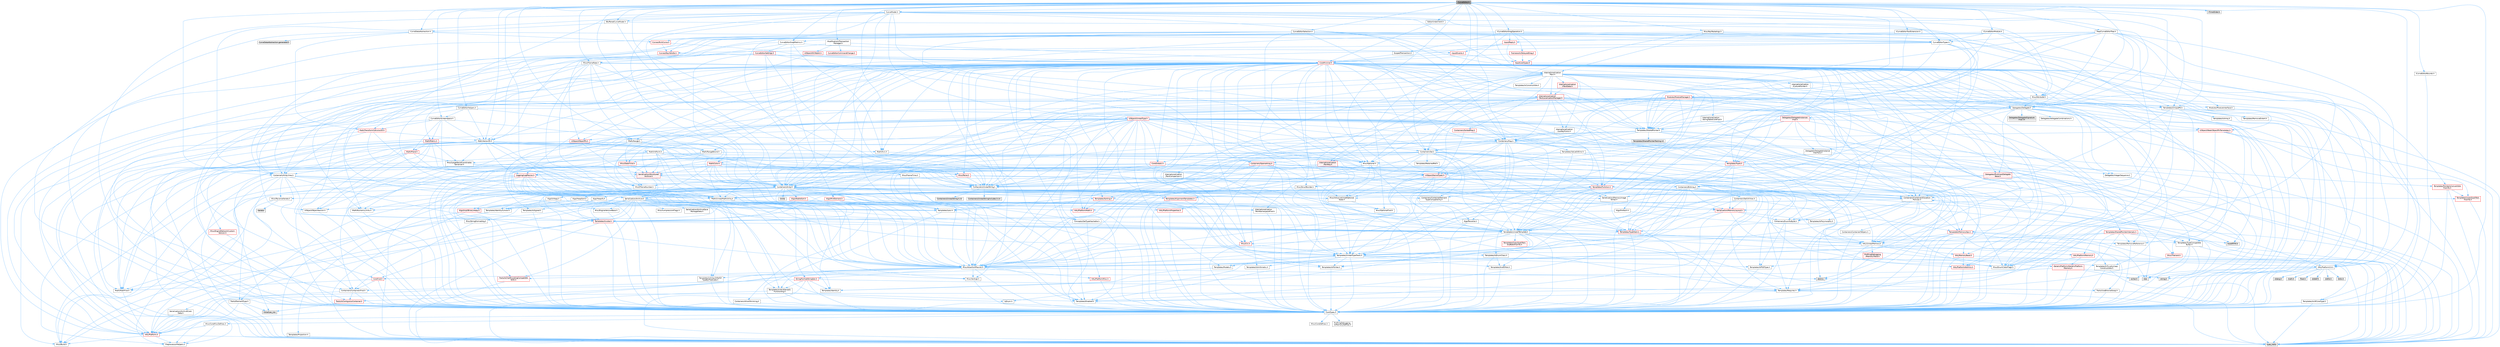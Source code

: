 digraph "CurveEditor.h"
{
 // INTERACTIVE_SVG=YES
 // LATEX_PDF_SIZE
  bgcolor="transparent";
  edge [fontname=Helvetica,fontsize=10,labelfontname=Helvetica,labelfontsize=10];
  node [fontname=Helvetica,fontsize=10,shape=box,height=0.2,width=0.4];
  Node1 [id="Node000001",label="CurveEditor.h",height=0.2,width=0.4,color="gray40", fillcolor="grey60", style="filled", fontcolor="black",tooltip=" "];
  Node1 -> Node2 [id="edge1_Node000001_Node000002",color="steelblue1",style="solid",tooltip=" "];
  Node2 [id="Node000002",label="Containers/Array.h",height=0.2,width=0.4,color="grey40", fillcolor="white", style="filled",URL="$df/dd0/Array_8h.html",tooltip=" "];
  Node2 -> Node3 [id="edge2_Node000002_Node000003",color="steelblue1",style="solid",tooltip=" "];
  Node3 [id="Node000003",label="CoreTypes.h",height=0.2,width=0.4,color="grey40", fillcolor="white", style="filled",URL="$dc/dec/CoreTypes_8h.html",tooltip=" "];
  Node3 -> Node4 [id="edge3_Node000003_Node000004",color="steelblue1",style="solid",tooltip=" "];
  Node4 [id="Node000004",label="HAL/Platform.h",height=0.2,width=0.4,color="red", fillcolor="#FFF0F0", style="filled",URL="$d9/dd0/Platform_8h.html",tooltip=" "];
  Node4 -> Node5 [id="edge4_Node000004_Node000005",color="steelblue1",style="solid",tooltip=" "];
  Node5 [id="Node000005",label="Misc/Build.h",height=0.2,width=0.4,color="grey40", fillcolor="white", style="filled",URL="$d3/dbb/Build_8h.html",tooltip=" "];
  Node4 -> Node7 [id="edge5_Node000004_Node000007",color="steelblue1",style="solid",tooltip=" "];
  Node7 [id="Node000007",label="type_traits",height=0.2,width=0.4,color="grey60", fillcolor="#E0E0E0", style="filled",tooltip=" "];
  Node4 -> Node8 [id="edge6_Node000004_Node000008",color="steelblue1",style="solid",tooltip=" "];
  Node8 [id="Node000008",label="PreprocessorHelpers.h",height=0.2,width=0.4,color="grey40", fillcolor="white", style="filled",URL="$db/ddb/PreprocessorHelpers_8h.html",tooltip=" "];
  Node3 -> Node14 [id="edge7_Node000003_Node000014",color="steelblue1",style="solid",tooltip=" "];
  Node14 [id="Node000014",label="ProfilingDebugging\l/UMemoryDefines.h",height=0.2,width=0.4,color="grey40", fillcolor="white", style="filled",URL="$d2/da2/UMemoryDefines_8h.html",tooltip=" "];
  Node3 -> Node15 [id="edge8_Node000003_Node000015",color="steelblue1",style="solid",tooltip=" "];
  Node15 [id="Node000015",label="Misc/CoreMiscDefines.h",height=0.2,width=0.4,color="grey40", fillcolor="white", style="filled",URL="$da/d38/CoreMiscDefines_8h.html",tooltip=" "];
  Node15 -> Node4 [id="edge9_Node000015_Node000004",color="steelblue1",style="solid",tooltip=" "];
  Node15 -> Node8 [id="edge10_Node000015_Node000008",color="steelblue1",style="solid",tooltip=" "];
  Node3 -> Node16 [id="edge11_Node000003_Node000016",color="steelblue1",style="solid",tooltip=" "];
  Node16 [id="Node000016",label="Misc/CoreDefines.h",height=0.2,width=0.4,color="grey40", fillcolor="white", style="filled",URL="$d3/dd2/CoreDefines_8h.html",tooltip=" "];
  Node2 -> Node17 [id="edge12_Node000002_Node000017",color="steelblue1",style="solid",tooltip=" "];
  Node17 [id="Node000017",label="Misc/AssertionMacros.h",height=0.2,width=0.4,color="grey40", fillcolor="white", style="filled",URL="$d0/dfa/AssertionMacros_8h.html",tooltip=" "];
  Node17 -> Node3 [id="edge13_Node000017_Node000003",color="steelblue1",style="solid",tooltip=" "];
  Node17 -> Node4 [id="edge14_Node000017_Node000004",color="steelblue1",style="solid",tooltip=" "];
  Node17 -> Node18 [id="edge15_Node000017_Node000018",color="steelblue1",style="solid",tooltip=" "];
  Node18 [id="Node000018",label="HAL/PlatformMisc.h",height=0.2,width=0.4,color="red", fillcolor="#FFF0F0", style="filled",URL="$d0/df5/PlatformMisc_8h.html",tooltip=" "];
  Node18 -> Node3 [id="edge16_Node000018_Node000003",color="steelblue1",style="solid",tooltip=" "];
  Node17 -> Node8 [id="edge17_Node000017_Node000008",color="steelblue1",style="solid",tooltip=" "];
  Node17 -> Node54 [id="edge18_Node000017_Node000054",color="steelblue1",style="solid",tooltip=" "];
  Node54 [id="Node000054",label="Templates/EnableIf.h",height=0.2,width=0.4,color="grey40", fillcolor="white", style="filled",URL="$d7/d60/EnableIf_8h.html",tooltip=" "];
  Node54 -> Node3 [id="edge19_Node000054_Node000003",color="steelblue1",style="solid",tooltip=" "];
  Node17 -> Node55 [id="edge20_Node000017_Node000055",color="steelblue1",style="solid",tooltip=" "];
  Node55 [id="Node000055",label="Templates/IsArrayOrRefOf\lTypeByPredicate.h",height=0.2,width=0.4,color="grey40", fillcolor="white", style="filled",URL="$d6/da1/IsArrayOrRefOfTypeByPredicate_8h.html",tooltip=" "];
  Node55 -> Node3 [id="edge21_Node000055_Node000003",color="steelblue1",style="solid",tooltip=" "];
  Node17 -> Node56 [id="edge22_Node000017_Node000056",color="steelblue1",style="solid",tooltip=" "];
  Node56 [id="Node000056",label="Templates/IsValidVariadic\lFunctionArg.h",height=0.2,width=0.4,color="grey40", fillcolor="white", style="filled",URL="$d0/dc8/IsValidVariadicFunctionArg_8h.html",tooltip=" "];
  Node56 -> Node3 [id="edge23_Node000056_Node000003",color="steelblue1",style="solid",tooltip=" "];
  Node56 -> Node57 [id="edge24_Node000056_Node000057",color="steelblue1",style="solid",tooltip=" "];
  Node57 [id="Node000057",label="IsEnum.h",height=0.2,width=0.4,color="grey40", fillcolor="white", style="filled",URL="$d4/de5/IsEnum_8h.html",tooltip=" "];
  Node56 -> Node7 [id="edge25_Node000056_Node000007",color="steelblue1",style="solid",tooltip=" "];
  Node17 -> Node58 [id="edge26_Node000017_Node000058",color="steelblue1",style="solid",tooltip=" "];
  Node58 [id="Node000058",label="Traits/IsCharEncodingCompatible\lWith.h",height=0.2,width=0.4,color="red", fillcolor="#FFF0F0", style="filled",URL="$df/dd1/IsCharEncodingCompatibleWith_8h.html",tooltip=" "];
  Node58 -> Node7 [id="edge27_Node000058_Node000007",color="steelblue1",style="solid",tooltip=" "];
  Node17 -> Node60 [id="edge28_Node000017_Node000060",color="steelblue1",style="solid",tooltip=" "];
  Node60 [id="Node000060",label="Misc/VarArgs.h",height=0.2,width=0.4,color="grey40", fillcolor="white", style="filled",URL="$d5/d6f/VarArgs_8h.html",tooltip=" "];
  Node60 -> Node3 [id="edge29_Node000060_Node000003",color="steelblue1",style="solid",tooltip=" "];
  Node17 -> Node61 [id="edge30_Node000017_Node000061",color="steelblue1",style="solid",tooltip=" "];
  Node61 [id="Node000061",label="String/FormatStringSan.h",height=0.2,width=0.4,color="red", fillcolor="#FFF0F0", style="filled",URL="$d3/d8b/FormatStringSan_8h.html",tooltip=" "];
  Node61 -> Node7 [id="edge31_Node000061_Node000007",color="steelblue1",style="solid",tooltip=" "];
  Node61 -> Node3 [id="edge32_Node000061_Node000003",color="steelblue1",style="solid",tooltip=" "];
  Node61 -> Node62 [id="edge33_Node000061_Node000062",color="steelblue1",style="solid",tooltip=" "];
  Node62 [id="Node000062",label="Templates/Requires.h",height=0.2,width=0.4,color="grey40", fillcolor="white", style="filled",URL="$dc/d96/Requires_8h.html",tooltip=" "];
  Node62 -> Node54 [id="edge34_Node000062_Node000054",color="steelblue1",style="solid",tooltip=" "];
  Node62 -> Node7 [id="edge35_Node000062_Node000007",color="steelblue1",style="solid",tooltip=" "];
  Node61 -> Node63 [id="edge36_Node000061_Node000063",color="steelblue1",style="solid",tooltip=" "];
  Node63 [id="Node000063",label="Templates/Identity.h",height=0.2,width=0.4,color="grey40", fillcolor="white", style="filled",URL="$d0/dd5/Identity_8h.html",tooltip=" "];
  Node61 -> Node56 [id="edge37_Node000061_Node000056",color="steelblue1",style="solid",tooltip=" "];
  Node61 -> Node26 [id="edge38_Node000061_Node000026",color="steelblue1",style="solid",tooltip=" "];
  Node26 [id="Node000026",label="Containers/ContainersFwd.h",height=0.2,width=0.4,color="grey40", fillcolor="white", style="filled",URL="$d4/d0a/ContainersFwd_8h.html",tooltip=" "];
  Node26 -> Node4 [id="edge39_Node000026_Node000004",color="steelblue1",style="solid",tooltip=" "];
  Node26 -> Node3 [id="edge40_Node000026_Node000003",color="steelblue1",style="solid",tooltip=" "];
  Node26 -> Node23 [id="edge41_Node000026_Node000023",color="steelblue1",style="solid",tooltip=" "];
  Node23 [id="Node000023",label="Traits/IsContiguousContainer.h",height=0.2,width=0.4,color="red", fillcolor="#FFF0F0", style="filled",URL="$d5/d3c/IsContiguousContainer_8h.html",tooltip=" "];
  Node23 -> Node3 [id="edge42_Node000023_Node000003",color="steelblue1",style="solid",tooltip=" "];
  Node23 -> Node22 [id="edge43_Node000023_Node000022",color="steelblue1",style="solid",tooltip=" "];
  Node22 [id="Node000022",label="initializer_list",height=0.2,width=0.4,color="grey60", fillcolor="#E0E0E0", style="filled",tooltip=" "];
  Node17 -> Node67 [id="edge44_Node000017_Node000067",color="steelblue1",style="solid",tooltip=" "];
  Node67 [id="Node000067",label="atomic",height=0.2,width=0.4,color="grey60", fillcolor="#E0E0E0", style="filled",tooltip=" "];
  Node2 -> Node68 [id="edge45_Node000002_Node000068",color="steelblue1",style="solid",tooltip=" "];
  Node68 [id="Node000068",label="Misc/IntrusiveUnsetOptional\lState.h",height=0.2,width=0.4,color="grey40", fillcolor="white", style="filled",URL="$d2/d0a/IntrusiveUnsetOptionalState_8h.html",tooltip=" "];
  Node68 -> Node69 [id="edge46_Node000068_Node000069",color="steelblue1",style="solid",tooltip=" "];
  Node69 [id="Node000069",label="Misc/OptionalFwd.h",height=0.2,width=0.4,color="grey40", fillcolor="white", style="filled",URL="$dc/d50/OptionalFwd_8h.html",tooltip=" "];
  Node2 -> Node70 [id="edge47_Node000002_Node000070",color="steelblue1",style="solid",tooltip=" "];
  Node70 [id="Node000070",label="Misc/ReverseIterate.h",height=0.2,width=0.4,color="grey40", fillcolor="white", style="filled",URL="$db/de3/ReverseIterate_8h.html",tooltip=" "];
  Node70 -> Node4 [id="edge48_Node000070_Node000004",color="steelblue1",style="solid",tooltip=" "];
  Node70 -> Node71 [id="edge49_Node000070_Node000071",color="steelblue1",style="solid",tooltip=" "];
  Node71 [id="Node000071",label="iterator",height=0.2,width=0.4,color="grey60", fillcolor="#E0E0E0", style="filled",tooltip=" "];
  Node2 -> Node72 [id="edge50_Node000002_Node000072",color="steelblue1",style="solid",tooltip=" "];
  Node72 [id="Node000072",label="HAL/UnrealMemory.h",height=0.2,width=0.4,color="grey40", fillcolor="white", style="filled",URL="$d9/d96/UnrealMemory_8h.html",tooltip=" "];
  Node72 -> Node3 [id="edge51_Node000072_Node000003",color="steelblue1",style="solid",tooltip=" "];
  Node72 -> Node73 [id="edge52_Node000072_Node000073",color="steelblue1",style="solid",tooltip=" "];
  Node73 [id="Node000073",label="GenericPlatform/GenericPlatform\lMemory.h",height=0.2,width=0.4,color="red", fillcolor="#FFF0F0", style="filled",URL="$dd/d22/GenericPlatformMemory_8h.html",tooltip=" "];
  Node73 -> Node25 [id="edge53_Node000073_Node000025",color="steelblue1",style="solid",tooltip=" "];
  Node25 [id="Node000025",label="CoreFwd.h",height=0.2,width=0.4,color="red", fillcolor="#FFF0F0", style="filled",URL="$d1/d1e/CoreFwd_8h.html",tooltip=" "];
  Node25 -> Node3 [id="edge54_Node000025_Node000003",color="steelblue1",style="solid",tooltip=" "];
  Node25 -> Node26 [id="edge55_Node000025_Node000026",color="steelblue1",style="solid",tooltip=" "];
  Node25 -> Node27 [id="edge56_Node000025_Node000027",color="steelblue1",style="solid",tooltip=" "];
  Node27 [id="Node000027",label="Math/MathFwd.h",height=0.2,width=0.4,color="grey40", fillcolor="white", style="filled",URL="$d2/d10/MathFwd_8h.html",tooltip=" "];
  Node27 -> Node4 [id="edge57_Node000027_Node000004",color="steelblue1",style="solid",tooltip=" "];
  Node73 -> Node3 [id="edge58_Node000073_Node000003",color="steelblue1",style="solid",tooltip=" "];
  Node73 -> Node39 [id="edge59_Node000073_Node000039",color="steelblue1",style="solid",tooltip=" "];
  Node39 [id="Node000039",label="string.h",height=0.2,width=0.4,color="grey60", fillcolor="#E0E0E0", style="filled",tooltip=" "];
  Node73 -> Node32 [id="edge60_Node000073_Node000032",color="steelblue1",style="solid",tooltip=" "];
  Node32 [id="Node000032",label="wchar.h",height=0.2,width=0.4,color="grey60", fillcolor="#E0E0E0", style="filled",tooltip=" "];
  Node72 -> Node76 [id="edge61_Node000072_Node000076",color="steelblue1",style="solid",tooltip=" "];
  Node76 [id="Node000076",label="HAL/MemoryBase.h",height=0.2,width=0.4,color="red", fillcolor="#FFF0F0", style="filled",URL="$d6/d9f/MemoryBase_8h.html",tooltip=" "];
  Node76 -> Node3 [id="edge62_Node000076_Node000003",color="steelblue1",style="solid",tooltip=" "];
  Node76 -> Node47 [id="edge63_Node000076_Node000047",color="steelblue1",style="solid",tooltip=" "];
  Node47 [id="Node000047",label="HAL/PlatformAtomics.h",height=0.2,width=0.4,color="red", fillcolor="#FFF0F0", style="filled",URL="$d3/d36/PlatformAtomics_8h.html",tooltip=" "];
  Node47 -> Node3 [id="edge64_Node000047_Node000003",color="steelblue1",style="solid",tooltip=" "];
  Node76 -> Node30 [id="edge65_Node000076_Node000030",color="steelblue1",style="solid",tooltip=" "];
  Node30 [id="Node000030",label="HAL/PlatformCrt.h",height=0.2,width=0.4,color="grey40", fillcolor="white", style="filled",URL="$d8/d75/PlatformCrt_8h.html",tooltip=" "];
  Node30 -> Node31 [id="edge66_Node000030_Node000031",color="steelblue1",style="solid",tooltip=" "];
  Node31 [id="Node000031",label="new",height=0.2,width=0.4,color="grey60", fillcolor="#E0E0E0", style="filled",tooltip=" "];
  Node30 -> Node32 [id="edge67_Node000030_Node000032",color="steelblue1",style="solid",tooltip=" "];
  Node30 -> Node33 [id="edge68_Node000030_Node000033",color="steelblue1",style="solid",tooltip=" "];
  Node33 [id="Node000033",label="stddef.h",height=0.2,width=0.4,color="grey60", fillcolor="#E0E0E0", style="filled",tooltip=" "];
  Node30 -> Node34 [id="edge69_Node000030_Node000034",color="steelblue1",style="solid",tooltip=" "];
  Node34 [id="Node000034",label="stdlib.h",height=0.2,width=0.4,color="grey60", fillcolor="#E0E0E0", style="filled",tooltip=" "];
  Node30 -> Node35 [id="edge70_Node000030_Node000035",color="steelblue1",style="solid",tooltip=" "];
  Node35 [id="Node000035",label="stdio.h",height=0.2,width=0.4,color="grey60", fillcolor="#E0E0E0", style="filled",tooltip=" "];
  Node30 -> Node36 [id="edge71_Node000030_Node000036",color="steelblue1",style="solid",tooltip=" "];
  Node36 [id="Node000036",label="stdarg.h",height=0.2,width=0.4,color="grey60", fillcolor="#E0E0E0", style="filled",tooltip=" "];
  Node30 -> Node37 [id="edge72_Node000030_Node000037",color="steelblue1",style="solid",tooltip=" "];
  Node37 [id="Node000037",label="math.h",height=0.2,width=0.4,color="grey60", fillcolor="#E0E0E0", style="filled",tooltip=" "];
  Node30 -> Node38 [id="edge73_Node000030_Node000038",color="steelblue1",style="solid",tooltip=" "];
  Node38 [id="Node000038",label="float.h",height=0.2,width=0.4,color="grey60", fillcolor="#E0E0E0", style="filled",tooltip=" "];
  Node30 -> Node39 [id="edge74_Node000030_Node000039",color="steelblue1",style="solid",tooltip=" "];
  Node72 -> Node89 [id="edge75_Node000072_Node000089",color="steelblue1",style="solid",tooltip=" "];
  Node89 [id="Node000089",label="HAL/PlatformMemory.h",height=0.2,width=0.4,color="red", fillcolor="#FFF0F0", style="filled",URL="$de/d68/PlatformMemory_8h.html",tooltip=" "];
  Node89 -> Node3 [id="edge76_Node000089_Node000003",color="steelblue1",style="solid",tooltip=" "];
  Node89 -> Node73 [id="edge77_Node000089_Node000073",color="steelblue1",style="solid",tooltip=" "];
  Node72 -> Node91 [id="edge78_Node000072_Node000091",color="steelblue1",style="solid",tooltip=" "];
  Node91 [id="Node000091",label="ProfilingDebugging\l/MemoryTrace.h",height=0.2,width=0.4,color="red", fillcolor="#FFF0F0", style="filled",URL="$da/dd7/MemoryTrace_8h.html",tooltip=" "];
  Node91 -> Node4 [id="edge79_Node000091_Node000004",color="steelblue1",style="solid",tooltip=" "];
  Node91 -> Node42 [id="edge80_Node000091_Node000042",color="steelblue1",style="solid",tooltip=" "];
  Node42 [id="Node000042",label="Misc/EnumClassFlags.h",height=0.2,width=0.4,color="grey40", fillcolor="white", style="filled",URL="$d8/de7/EnumClassFlags_8h.html",tooltip=" "];
  Node72 -> Node92 [id="edge81_Node000072_Node000092",color="steelblue1",style="solid",tooltip=" "];
  Node92 [id="Node000092",label="Templates/IsPointer.h",height=0.2,width=0.4,color="grey40", fillcolor="white", style="filled",URL="$d7/d05/IsPointer_8h.html",tooltip=" "];
  Node92 -> Node3 [id="edge82_Node000092_Node000003",color="steelblue1",style="solid",tooltip=" "];
  Node2 -> Node93 [id="edge83_Node000002_Node000093",color="steelblue1",style="solid",tooltip=" "];
  Node93 [id="Node000093",label="Templates/UnrealTypeTraits.h",height=0.2,width=0.4,color="grey40", fillcolor="white", style="filled",URL="$d2/d2d/UnrealTypeTraits_8h.html",tooltip=" "];
  Node93 -> Node3 [id="edge84_Node000093_Node000003",color="steelblue1",style="solid",tooltip=" "];
  Node93 -> Node92 [id="edge85_Node000093_Node000092",color="steelblue1",style="solid",tooltip=" "];
  Node93 -> Node17 [id="edge86_Node000093_Node000017",color="steelblue1",style="solid",tooltip=" "];
  Node93 -> Node85 [id="edge87_Node000093_Node000085",color="steelblue1",style="solid",tooltip=" "];
  Node85 [id="Node000085",label="Templates/AndOrNot.h",height=0.2,width=0.4,color="grey40", fillcolor="white", style="filled",URL="$db/d0a/AndOrNot_8h.html",tooltip=" "];
  Node85 -> Node3 [id="edge88_Node000085_Node000003",color="steelblue1",style="solid",tooltip=" "];
  Node93 -> Node54 [id="edge89_Node000093_Node000054",color="steelblue1",style="solid",tooltip=" "];
  Node93 -> Node94 [id="edge90_Node000093_Node000094",color="steelblue1",style="solid",tooltip=" "];
  Node94 [id="Node000094",label="Templates/IsArithmetic.h",height=0.2,width=0.4,color="grey40", fillcolor="white", style="filled",URL="$d2/d5d/IsArithmetic_8h.html",tooltip=" "];
  Node94 -> Node3 [id="edge91_Node000094_Node000003",color="steelblue1",style="solid",tooltip=" "];
  Node93 -> Node57 [id="edge92_Node000093_Node000057",color="steelblue1",style="solid",tooltip=" "];
  Node93 -> Node95 [id="edge93_Node000093_Node000095",color="steelblue1",style="solid",tooltip=" "];
  Node95 [id="Node000095",label="Templates/Models.h",height=0.2,width=0.4,color="grey40", fillcolor="white", style="filled",URL="$d3/d0c/Models_8h.html",tooltip=" "];
  Node95 -> Node63 [id="edge94_Node000095_Node000063",color="steelblue1",style="solid",tooltip=" "];
  Node93 -> Node96 [id="edge95_Node000093_Node000096",color="steelblue1",style="solid",tooltip=" "];
  Node96 [id="Node000096",label="Templates/IsPODType.h",height=0.2,width=0.4,color="grey40", fillcolor="white", style="filled",URL="$d7/db1/IsPODType_8h.html",tooltip=" "];
  Node96 -> Node3 [id="edge96_Node000096_Node000003",color="steelblue1",style="solid",tooltip=" "];
  Node93 -> Node97 [id="edge97_Node000093_Node000097",color="steelblue1",style="solid",tooltip=" "];
  Node97 [id="Node000097",label="Templates/IsUECoreType.h",height=0.2,width=0.4,color="grey40", fillcolor="white", style="filled",URL="$d1/db8/IsUECoreType_8h.html",tooltip=" "];
  Node97 -> Node3 [id="edge98_Node000097_Node000003",color="steelblue1",style="solid",tooltip=" "];
  Node97 -> Node7 [id="edge99_Node000097_Node000007",color="steelblue1",style="solid",tooltip=" "];
  Node93 -> Node86 [id="edge100_Node000093_Node000086",color="steelblue1",style="solid",tooltip=" "];
  Node86 [id="Node000086",label="Templates/IsTriviallyCopy\lConstructible.h",height=0.2,width=0.4,color="grey40", fillcolor="white", style="filled",URL="$d3/d78/IsTriviallyCopyConstructible_8h.html",tooltip=" "];
  Node86 -> Node3 [id="edge101_Node000086_Node000003",color="steelblue1",style="solid",tooltip=" "];
  Node86 -> Node7 [id="edge102_Node000086_Node000007",color="steelblue1",style="solid",tooltip=" "];
  Node2 -> Node98 [id="edge103_Node000002_Node000098",color="steelblue1",style="solid",tooltip=" "];
  Node98 [id="Node000098",label="Templates/UnrealTemplate.h",height=0.2,width=0.4,color="grey40", fillcolor="white", style="filled",URL="$d4/d24/UnrealTemplate_8h.html",tooltip=" "];
  Node98 -> Node3 [id="edge104_Node000098_Node000003",color="steelblue1",style="solid",tooltip=" "];
  Node98 -> Node92 [id="edge105_Node000098_Node000092",color="steelblue1",style="solid",tooltip=" "];
  Node98 -> Node72 [id="edge106_Node000098_Node000072",color="steelblue1",style="solid",tooltip=" "];
  Node98 -> Node99 [id="edge107_Node000098_Node000099",color="steelblue1",style="solid",tooltip=" "];
  Node99 [id="Node000099",label="Templates/CopyQualifiers\lAndRefsFromTo.h",height=0.2,width=0.4,color="red", fillcolor="#FFF0F0", style="filled",URL="$d3/db3/CopyQualifiersAndRefsFromTo_8h.html",tooltip=" "];
  Node98 -> Node93 [id="edge108_Node000098_Node000093",color="steelblue1",style="solid",tooltip=" "];
  Node98 -> Node101 [id="edge109_Node000098_Node000101",color="steelblue1",style="solid",tooltip=" "];
  Node101 [id="Node000101",label="Templates/RemoveReference.h",height=0.2,width=0.4,color="grey40", fillcolor="white", style="filled",URL="$da/dbe/RemoveReference_8h.html",tooltip=" "];
  Node101 -> Node3 [id="edge110_Node000101_Node000003",color="steelblue1",style="solid",tooltip=" "];
  Node98 -> Node62 [id="edge111_Node000098_Node000062",color="steelblue1",style="solid",tooltip=" "];
  Node98 -> Node102 [id="edge112_Node000098_Node000102",color="steelblue1",style="solid",tooltip=" "];
  Node102 [id="Node000102",label="Templates/TypeCompatible\lBytes.h",height=0.2,width=0.4,color="grey40", fillcolor="white", style="filled",URL="$df/d0a/TypeCompatibleBytes_8h.html",tooltip=" "];
  Node102 -> Node3 [id="edge113_Node000102_Node000003",color="steelblue1",style="solid",tooltip=" "];
  Node102 -> Node39 [id="edge114_Node000102_Node000039",color="steelblue1",style="solid",tooltip=" "];
  Node102 -> Node31 [id="edge115_Node000102_Node000031",color="steelblue1",style="solid",tooltip=" "];
  Node102 -> Node7 [id="edge116_Node000102_Node000007",color="steelblue1",style="solid",tooltip=" "];
  Node98 -> Node63 [id="edge117_Node000098_Node000063",color="steelblue1",style="solid",tooltip=" "];
  Node98 -> Node23 [id="edge118_Node000098_Node000023",color="steelblue1",style="solid",tooltip=" "];
  Node98 -> Node103 [id="edge119_Node000098_Node000103",color="steelblue1",style="solid",tooltip=" "];
  Node103 [id="Node000103",label="Traits/UseBitwiseSwap.h",height=0.2,width=0.4,color="grey40", fillcolor="white", style="filled",URL="$db/df3/UseBitwiseSwap_8h.html",tooltip=" "];
  Node103 -> Node3 [id="edge120_Node000103_Node000003",color="steelblue1",style="solid",tooltip=" "];
  Node103 -> Node7 [id="edge121_Node000103_Node000007",color="steelblue1",style="solid",tooltip=" "];
  Node98 -> Node7 [id="edge122_Node000098_Node000007",color="steelblue1",style="solid",tooltip=" "];
  Node2 -> Node104 [id="edge123_Node000002_Node000104",color="steelblue1",style="solid",tooltip=" "];
  Node104 [id="Node000104",label="Containers/AllowShrinking.h",height=0.2,width=0.4,color="grey40", fillcolor="white", style="filled",URL="$d7/d1a/AllowShrinking_8h.html",tooltip=" "];
  Node104 -> Node3 [id="edge124_Node000104_Node000003",color="steelblue1",style="solid",tooltip=" "];
  Node2 -> Node105 [id="edge125_Node000002_Node000105",color="steelblue1",style="solid",tooltip=" "];
  Node105 [id="Node000105",label="Containers/ContainerAllocation\lPolicies.h",height=0.2,width=0.4,color="grey40", fillcolor="white", style="filled",URL="$d7/dff/ContainerAllocationPolicies_8h.html",tooltip=" "];
  Node105 -> Node3 [id="edge126_Node000105_Node000003",color="steelblue1",style="solid",tooltip=" "];
  Node105 -> Node106 [id="edge127_Node000105_Node000106",color="steelblue1",style="solid",tooltip=" "];
  Node106 [id="Node000106",label="Containers/ContainerHelpers.h",height=0.2,width=0.4,color="grey40", fillcolor="white", style="filled",URL="$d7/d33/ContainerHelpers_8h.html",tooltip=" "];
  Node106 -> Node3 [id="edge128_Node000106_Node000003",color="steelblue1",style="solid",tooltip=" "];
  Node105 -> Node105 [id="edge129_Node000105_Node000105",color="steelblue1",style="solid",tooltip=" "];
  Node105 -> Node107 [id="edge130_Node000105_Node000107",color="steelblue1",style="solid",tooltip=" "];
  Node107 [id="Node000107",label="HAL/PlatformMath.h",height=0.2,width=0.4,color="red", fillcolor="#FFF0F0", style="filled",URL="$dc/d53/PlatformMath_8h.html",tooltip=" "];
  Node107 -> Node3 [id="edge131_Node000107_Node000003",color="steelblue1",style="solid",tooltip=" "];
  Node105 -> Node72 [id="edge132_Node000105_Node000072",color="steelblue1",style="solid",tooltip=" "];
  Node105 -> Node40 [id="edge133_Node000105_Node000040",color="steelblue1",style="solid",tooltip=" "];
  Node40 [id="Node000040",label="Math/NumericLimits.h",height=0.2,width=0.4,color="grey40", fillcolor="white", style="filled",URL="$df/d1b/NumericLimits_8h.html",tooltip=" "];
  Node40 -> Node3 [id="edge134_Node000040_Node000003",color="steelblue1",style="solid",tooltip=" "];
  Node105 -> Node17 [id="edge135_Node000105_Node000017",color="steelblue1",style="solid",tooltip=" "];
  Node105 -> Node115 [id="edge136_Node000105_Node000115",color="steelblue1",style="solid",tooltip=" "];
  Node115 [id="Node000115",label="Templates/IsPolymorphic.h",height=0.2,width=0.4,color="grey40", fillcolor="white", style="filled",URL="$dc/d20/IsPolymorphic_8h.html",tooltip=" "];
  Node105 -> Node116 [id="edge137_Node000105_Node000116",color="steelblue1",style="solid",tooltip=" "];
  Node116 [id="Node000116",label="Templates/MemoryOps.h",height=0.2,width=0.4,color="red", fillcolor="#FFF0F0", style="filled",URL="$db/dea/MemoryOps_8h.html",tooltip=" "];
  Node116 -> Node3 [id="edge138_Node000116_Node000003",color="steelblue1",style="solid",tooltip=" "];
  Node116 -> Node72 [id="edge139_Node000116_Node000072",color="steelblue1",style="solid",tooltip=" "];
  Node116 -> Node86 [id="edge140_Node000116_Node000086",color="steelblue1",style="solid",tooltip=" "];
  Node116 -> Node62 [id="edge141_Node000116_Node000062",color="steelblue1",style="solid",tooltip=" "];
  Node116 -> Node93 [id="edge142_Node000116_Node000093",color="steelblue1",style="solid",tooltip=" "];
  Node116 -> Node103 [id="edge143_Node000116_Node000103",color="steelblue1",style="solid",tooltip=" "];
  Node116 -> Node31 [id="edge144_Node000116_Node000031",color="steelblue1",style="solid",tooltip=" "];
  Node116 -> Node7 [id="edge145_Node000116_Node000007",color="steelblue1",style="solid",tooltip=" "];
  Node105 -> Node102 [id="edge146_Node000105_Node000102",color="steelblue1",style="solid",tooltip=" "];
  Node105 -> Node7 [id="edge147_Node000105_Node000007",color="steelblue1",style="solid",tooltip=" "];
  Node2 -> Node117 [id="edge148_Node000002_Node000117",color="steelblue1",style="solid",tooltip=" "];
  Node117 [id="Node000117",label="Containers/ContainerElement\lTypeCompatibility.h",height=0.2,width=0.4,color="grey40", fillcolor="white", style="filled",URL="$df/ddf/ContainerElementTypeCompatibility_8h.html",tooltip=" "];
  Node117 -> Node3 [id="edge149_Node000117_Node000003",color="steelblue1",style="solid",tooltip=" "];
  Node117 -> Node93 [id="edge150_Node000117_Node000093",color="steelblue1",style="solid",tooltip=" "];
  Node2 -> Node118 [id="edge151_Node000002_Node000118",color="steelblue1",style="solid",tooltip=" "];
  Node118 [id="Node000118",label="Serialization/Archive.h",height=0.2,width=0.4,color="grey40", fillcolor="white", style="filled",URL="$d7/d3b/Archive_8h.html",tooltip=" "];
  Node118 -> Node25 [id="edge152_Node000118_Node000025",color="steelblue1",style="solid",tooltip=" "];
  Node118 -> Node3 [id="edge153_Node000118_Node000003",color="steelblue1",style="solid",tooltip=" "];
  Node118 -> Node119 [id="edge154_Node000118_Node000119",color="steelblue1",style="solid",tooltip=" "];
  Node119 [id="Node000119",label="HAL/PlatformProperties.h",height=0.2,width=0.4,color="red", fillcolor="#FFF0F0", style="filled",URL="$d9/db0/PlatformProperties_8h.html",tooltip=" "];
  Node119 -> Node3 [id="edge155_Node000119_Node000003",color="steelblue1",style="solid",tooltip=" "];
  Node118 -> Node122 [id="edge156_Node000118_Node000122",color="steelblue1",style="solid",tooltip=" "];
  Node122 [id="Node000122",label="Internationalization\l/TextNamespaceFwd.h",height=0.2,width=0.4,color="grey40", fillcolor="white", style="filled",URL="$d8/d97/TextNamespaceFwd_8h.html",tooltip=" "];
  Node122 -> Node3 [id="edge157_Node000122_Node000003",color="steelblue1",style="solid",tooltip=" "];
  Node118 -> Node27 [id="edge158_Node000118_Node000027",color="steelblue1",style="solid",tooltip=" "];
  Node118 -> Node17 [id="edge159_Node000118_Node000017",color="steelblue1",style="solid",tooltip=" "];
  Node118 -> Node5 [id="edge160_Node000118_Node000005",color="steelblue1",style="solid",tooltip=" "];
  Node118 -> Node41 [id="edge161_Node000118_Node000041",color="steelblue1",style="solid",tooltip=" "];
  Node41 [id="Node000041",label="Misc/CompressionFlags.h",height=0.2,width=0.4,color="grey40", fillcolor="white", style="filled",URL="$d9/d76/CompressionFlags_8h.html",tooltip=" "];
  Node118 -> Node123 [id="edge162_Node000118_Node000123",color="steelblue1",style="solid",tooltip=" "];
  Node123 [id="Node000123",label="Misc/EngineVersionBase.h",height=0.2,width=0.4,color="grey40", fillcolor="white", style="filled",URL="$d5/d2b/EngineVersionBase_8h.html",tooltip=" "];
  Node123 -> Node3 [id="edge163_Node000123_Node000003",color="steelblue1",style="solid",tooltip=" "];
  Node118 -> Node60 [id="edge164_Node000118_Node000060",color="steelblue1",style="solid",tooltip=" "];
  Node118 -> Node124 [id="edge165_Node000118_Node000124",color="steelblue1",style="solid",tooltip=" "];
  Node124 [id="Node000124",label="Serialization/ArchiveCook\lData.h",height=0.2,width=0.4,color="grey40", fillcolor="white", style="filled",URL="$dc/db6/ArchiveCookData_8h.html",tooltip=" "];
  Node124 -> Node4 [id="edge166_Node000124_Node000004",color="steelblue1",style="solid",tooltip=" "];
  Node118 -> Node125 [id="edge167_Node000118_Node000125",color="steelblue1",style="solid",tooltip=" "];
  Node125 [id="Node000125",label="Serialization/ArchiveSave\lPackageData.h",height=0.2,width=0.4,color="grey40", fillcolor="white", style="filled",URL="$d1/d37/ArchiveSavePackageData_8h.html",tooltip=" "];
  Node118 -> Node54 [id="edge168_Node000118_Node000054",color="steelblue1",style="solid",tooltip=" "];
  Node118 -> Node55 [id="edge169_Node000118_Node000055",color="steelblue1",style="solid",tooltip=" "];
  Node118 -> Node126 [id="edge170_Node000118_Node000126",color="steelblue1",style="solid",tooltip=" "];
  Node126 [id="Node000126",label="Templates/IsEnumClass.h",height=0.2,width=0.4,color="grey40", fillcolor="white", style="filled",URL="$d7/d15/IsEnumClass_8h.html",tooltip=" "];
  Node126 -> Node3 [id="edge171_Node000126_Node000003",color="steelblue1",style="solid",tooltip=" "];
  Node126 -> Node85 [id="edge172_Node000126_Node000085",color="steelblue1",style="solid",tooltip=" "];
  Node118 -> Node112 [id="edge173_Node000118_Node000112",color="steelblue1",style="solid",tooltip=" "];
  Node112 [id="Node000112",label="Templates/IsSigned.h",height=0.2,width=0.4,color="grey40", fillcolor="white", style="filled",URL="$d8/dd8/IsSigned_8h.html",tooltip=" "];
  Node112 -> Node3 [id="edge174_Node000112_Node000003",color="steelblue1",style="solid",tooltip=" "];
  Node118 -> Node56 [id="edge175_Node000118_Node000056",color="steelblue1",style="solid",tooltip=" "];
  Node118 -> Node98 [id="edge176_Node000118_Node000098",color="steelblue1",style="solid",tooltip=" "];
  Node118 -> Node58 [id="edge177_Node000118_Node000058",color="steelblue1",style="solid",tooltip=" "];
  Node118 -> Node127 [id="edge178_Node000118_Node000127",color="steelblue1",style="solid",tooltip=" "];
  Node127 [id="Node000127",label="UObject/ObjectVersion.h",height=0.2,width=0.4,color="grey40", fillcolor="white", style="filled",URL="$da/d63/ObjectVersion_8h.html",tooltip=" "];
  Node127 -> Node3 [id="edge179_Node000127_Node000003",color="steelblue1",style="solid",tooltip=" "];
  Node2 -> Node128 [id="edge180_Node000002_Node000128",color="steelblue1",style="solid",tooltip=" "];
  Node128 [id="Node000128",label="Serialization/MemoryImage\lWriter.h",height=0.2,width=0.4,color="grey40", fillcolor="white", style="filled",URL="$d0/d08/MemoryImageWriter_8h.html",tooltip=" "];
  Node128 -> Node3 [id="edge181_Node000128_Node000003",color="steelblue1",style="solid",tooltip=" "];
  Node128 -> Node129 [id="edge182_Node000128_Node000129",color="steelblue1",style="solid",tooltip=" "];
  Node129 [id="Node000129",label="Serialization/MemoryLayout.h",height=0.2,width=0.4,color="red", fillcolor="#FFF0F0", style="filled",URL="$d7/d66/MemoryLayout_8h.html",tooltip=" "];
  Node129 -> Node132 [id="edge183_Node000129_Node000132",color="steelblue1",style="solid",tooltip=" "];
  Node132 [id="Node000132",label="Containers/EnumAsByte.h",height=0.2,width=0.4,color="grey40", fillcolor="white", style="filled",URL="$d6/d9a/EnumAsByte_8h.html",tooltip=" "];
  Node132 -> Node3 [id="edge184_Node000132_Node000003",color="steelblue1",style="solid",tooltip=" "];
  Node132 -> Node96 [id="edge185_Node000132_Node000096",color="steelblue1",style="solid",tooltip=" "];
  Node132 -> Node133 [id="edge186_Node000132_Node000133",color="steelblue1",style="solid",tooltip=" "];
  Node133 [id="Node000133",label="Templates/TypeHash.h",height=0.2,width=0.4,color="red", fillcolor="#FFF0F0", style="filled",URL="$d1/d62/TypeHash_8h.html",tooltip=" "];
  Node133 -> Node3 [id="edge187_Node000133_Node000003",color="steelblue1",style="solid",tooltip=" "];
  Node133 -> Node62 [id="edge188_Node000133_Node000062",color="steelblue1",style="solid",tooltip=" "];
  Node133 -> Node134 [id="edge189_Node000133_Node000134",color="steelblue1",style="solid",tooltip=" "];
  Node134 [id="Node000134",label="Misc/Crc.h",height=0.2,width=0.4,color="red", fillcolor="#FFF0F0", style="filled",URL="$d4/dd2/Crc_8h.html",tooltip=" "];
  Node134 -> Node3 [id="edge190_Node000134_Node000003",color="steelblue1",style="solid",tooltip=" "];
  Node134 -> Node17 [id="edge191_Node000134_Node000017",color="steelblue1",style="solid",tooltip=" "];
  Node134 -> Node93 [id="edge192_Node000134_Node000093",color="steelblue1",style="solid",tooltip=" "];
  Node133 -> Node7 [id="edge193_Node000133_Node000007",color="steelblue1",style="solid",tooltip=" "];
  Node129 -> Node72 [id="edge194_Node000129_Node000072",color="steelblue1",style="solid",tooltip=" "];
  Node129 -> Node54 [id="edge195_Node000129_Node000054",color="steelblue1",style="solid",tooltip=" "];
  Node129 -> Node115 [id="edge196_Node000129_Node000115",color="steelblue1",style="solid",tooltip=" "];
  Node129 -> Node95 [id="edge197_Node000129_Node000095",color="steelblue1",style="solid",tooltip=" "];
  Node129 -> Node98 [id="edge198_Node000129_Node000098",color="steelblue1",style="solid",tooltip=" "];
  Node2 -> Node142 [id="edge199_Node000002_Node000142",color="steelblue1",style="solid",tooltip=" "];
  Node142 [id="Node000142",label="Algo/Heapify.h",height=0.2,width=0.4,color="grey40", fillcolor="white", style="filled",URL="$d0/d2a/Heapify_8h.html",tooltip=" "];
  Node142 -> Node143 [id="edge200_Node000142_Node000143",color="steelblue1",style="solid",tooltip=" "];
  Node143 [id="Node000143",label="Algo/Impl/BinaryHeap.h",height=0.2,width=0.4,color="red", fillcolor="#FFF0F0", style="filled",URL="$d7/da3/Algo_2Impl_2BinaryHeap_8h.html",tooltip=" "];
  Node143 -> Node144 [id="edge201_Node000143_Node000144",color="steelblue1",style="solid",tooltip=" "];
  Node144 [id="Node000144",label="Templates/Invoke.h",height=0.2,width=0.4,color="red", fillcolor="#FFF0F0", style="filled",URL="$d7/deb/Invoke_8h.html",tooltip=" "];
  Node144 -> Node3 [id="edge202_Node000144_Node000003",color="steelblue1",style="solid",tooltip=" "];
  Node144 -> Node98 [id="edge203_Node000144_Node000098",color="steelblue1",style="solid",tooltip=" "];
  Node144 -> Node7 [id="edge204_Node000144_Node000007",color="steelblue1",style="solid",tooltip=" "];
  Node143 -> Node146 [id="edge205_Node000143_Node000146",color="steelblue1",style="solid",tooltip=" "];
  Node146 [id="Node000146",label="Templates/Projection.h",height=0.2,width=0.4,color="grey40", fillcolor="white", style="filled",URL="$d7/df0/Projection_8h.html",tooltip=" "];
  Node146 -> Node7 [id="edge206_Node000146_Node000007",color="steelblue1",style="solid",tooltip=" "];
  Node143 -> Node7 [id="edge207_Node000143_Node000007",color="steelblue1",style="solid",tooltip=" "];
  Node142 -> Node148 [id="edge208_Node000142_Node000148",color="steelblue1",style="solid",tooltip=" "];
  Node148 [id="Node000148",label="Templates/IdentityFunctor.h",height=0.2,width=0.4,color="grey40", fillcolor="white", style="filled",URL="$d7/d2e/IdentityFunctor_8h.html",tooltip=" "];
  Node148 -> Node4 [id="edge209_Node000148_Node000004",color="steelblue1",style="solid",tooltip=" "];
  Node142 -> Node144 [id="edge210_Node000142_Node000144",color="steelblue1",style="solid",tooltip=" "];
  Node142 -> Node149 [id="edge211_Node000142_Node000149",color="steelblue1",style="solid",tooltip=" "];
  Node149 [id="Node000149",label="Templates/Less.h",height=0.2,width=0.4,color="grey40", fillcolor="white", style="filled",URL="$de/dc8/Less_8h.html",tooltip=" "];
  Node149 -> Node3 [id="edge212_Node000149_Node000003",color="steelblue1",style="solid",tooltip=" "];
  Node149 -> Node98 [id="edge213_Node000149_Node000098",color="steelblue1",style="solid",tooltip=" "];
  Node142 -> Node98 [id="edge214_Node000142_Node000098",color="steelblue1",style="solid",tooltip=" "];
  Node2 -> Node150 [id="edge215_Node000002_Node000150",color="steelblue1",style="solid",tooltip=" "];
  Node150 [id="Node000150",label="Algo/HeapSort.h",height=0.2,width=0.4,color="grey40", fillcolor="white", style="filled",URL="$d3/d92/HeapSort_8h.html",tooltip=" "];
  Node150 -> Node143 [id="edge216_Node000150_Node000143",color="steelblue1",style="solid",tooltip=" "];
  Node150 -> Node148 [id="edge217_Node000150_Node000148",color="steelblue1",style="solid",tooltip=" "];
  Node150 -> Node149 [id="edge218_Node000150_Node000149",color="steelblue1",style="solid",tooltip=" "];
  Node150 -> Node98 [id="edge219_Node000150_Node000098",color="steelblue1",style="solid",tooltip=" "];
  Node2 -> Node151 [id="edge220_Node000002_Node000151",color="steelblue1",style="solid",tooltip=" "];
  Node151 [id="Node000151",label="Algo/IsHeap.h",height=0.2,width=0.4,color="grey40", fillcolor="white", style="filled",URL="$de/d32/IsHeap_8h.html",tooltip=" "];
  Node151 -> Node143 [id="edge221_Node000151_Node000143",color="steelblue1",style="solid",tooltip=" "];
  Node151 -> Node148 [id="edge222_Node000151_Node000148",color="steelblue1",style="solid",tooltip=" "];
  Node151 -> Node144 [id="edge223_Node000151_Node000144",color="steelblue1",style="solid",tooltip=" "];
  Node151 -> Node149 [id="edge224_Node000151_Node000149",color="steelblue1",style="solid",tooltip=" "];
  Node151 -> Node98 [id="edge225_Node000151_Node000098",color="steelblue1",style="solid",tooltip=" "];
  Node2 -> Node143 [id="edge226_Node000002_Node000143",color="steelblue1",style="solid",tooltip=" "];
  Node2 -> Node152 [id="edge227_Node000002_Node000152",color="steelblue1",style="solid",tooltip=" "];
  Node152 [id="Node000152",label="Algo/StableSort.h",height=0.2,width=0.4,color="red", fillcolor="#FFF0F0", style="filled",URL="$d7/d3c/StableSort_8h.html",tooltip=" "];
  Node152 -> Node148 [id="edge228_Node000152_Node000148",color="steelblue1",style="solid",tooltip=" "];
  Node152 -> Node144 [id="edge229_Node000152_Node000144",color="steelblue1",style="solid",tooltip=" "];
  Node152 -> Node149 [id="edge230_Node000152_Node000149",color="steelblue1",style="solid",tooltip=" "];
  Node152 -> Node98 [id="edge231_Node000152_Node000098",color="steelblue1",style="solid",tooltip=" "];
  Node2 -> Node155 [id="edge232_Node000002_Node000155",color="steelblue1",style="solid",tooltip=" "];
  Node155 [id="Node000155",label="Concepts/GetTypeHashable.h",height=0.2,width=0.4,color="grey40", fillcolor="white", style="filled",URL="$d3/da2/GetTypeHashable_8h.html",tooltip=" "];
  Node155 -> Node3 [id="edge233_Node000155_Node000003",color="steelblue1",style="solid",tooltip=" "];
  Node155 -> Node133 [id="edge234_Node000155_Node000133",color="steelblue1",style="solid",tooltip=" "];
  Node2 -> Node148 [id="edge235_Node000002_Node000148",color="steelblue1",style="solid",tooltip=" "];
  Node2 -> Node144 [id="edge236_Node000002_Node000144",color="steelblue1",style="solid",tooltip=" "];
  Node2 -> Node149 [id="edge237_Node000002_Node000149",color="steelblue1",style="solid",tooltip=" "];
  Node2 -> Node156 [id="edge238_Node000002_Node000156",color="steelblue1",style="solid",tooltip=" "];
  Node156 [id="Node000156",label="Templates/LosesQualifiers\lFromTo.h",height=0.2,width=0.4,color="red", fillcolor="#FFF0F0", style="filled",URL="$d2/db3/LosesQualifiersFromTo_8h.html",tooltip=" "];
  Node156 -> Node7 [id="edge239_Node000156_Node000007",color="steelblue1",style="solid",tooltip=" "];
  Node2 -> Node62 [id="edge240_Node000002_Node000062",color="steelblue1",style="solid",tooltip=" "];
  Node2 -> Node157 [id="edge241_Node000002_Node000157",color="steelblue1",style="solid",tooltip=" "];
  Node157 [id="Node000157",label="Templates/Sorting.h",height=0.2,width=0.4,color="red", fillcolor="#FFF0F0", style="filled",URL="$d3/d9e/Sorting_8h.html",tooltip=" "];
  Node157 -> Node3 [id="edge242_Node000157_Node000003",color="steelblue1",style="solid",tooltip=" "];
  Node157 -> Node107 [id="edge243_Node000157_Node000107",color="steelblue1",style="solid",tooltip=" "];
  Node157 -> Node149 [id="edge244_Node000157_Node000149",color="steelblue1",style="solid",tooltip=" "];
  Node2 -> Node161 [id="edge245_Node000002_Node000161",color="steelblue1",style="solid",tooltip=" "];
  Node161 [id="Node000161",label="Templates/AlignmentTemplates.h",height=0.2,width=0.4,color="red", fillcolor="#FFF0F0", style="filled",URL="$dd/d32/AlignmentTemplates_8h.html",tooltip=" "];
  Node161 -> Node3 [id="edge246_Node000161_Node000003",color="steelblue1",style="solid",tooltip=" "];
  Node161 -> Node92 [id="edge247_Node000161_Node000092",color="steelblue1",style="solid",tooltip=" "];
  Node2 -> Node21 [id="edge248_Node000002_Node000021",color="steelblue1",style="solid",tooltip=" "];
  Node21 [id="Node000021",label="Traits/ElementType.h",height=0.2,width=0.4,color="grey40", fillcolor="white", style="filled",URL="$d5/d4f/ElementType_8h.html",tooltip=" "];
  Node21 -> Node4 [id="edge249_Node000021_Node000004",color="steelblue1",style="solid",tooltip=" "];
  Node21 -> Node22 [id="edge250_Node000021_Node000022",color="steelblue1",style="solid",tooltip=" "];
  Node21 -> Node7 [id="edge251_Node000021_Node000007",color="steelblue1",style="solid",tooltip=" "];
  Node2 -> Node113 [id="edge252_Node000002_Node000113",color="steelblue1",style="solid",tooltip=" "];
  Node113 [id="Node000113",label="limits",height=0.2,width=0.4,color="grey60", fillcolor="#E0E0E0", style="filled",tooltip=" "];
  Node2 -> Node7 [id="edge253_Node000002_Node000007",color="steelblue1",style="solid",tooltip=" "];
  Node1 -> Node162 [id="edge254_Node000001_Node000162",color="steelblue1",style="solid",tooltip=" "];
  Node162 [id="Node000162",label="Containers/ArrayView.h",height=0.2,width=0.4,color="grey40", fillcolor="white", style="filled",URL="$d7/df4/ArrayView_8h.html",tooltip=" "];
  Node162 -> Node3 [id="edge255_Node000162_Node000003",color="steelblue1",style="solid",tooltip=" "];
  Node162 -> Node26 [id="edge256_Node000162_Node000026",color="steelblue1",style="solid",tooltip=" "];
  Node162 -> Node17 [id="edge257_Node000162_Node000017",color="steelblue1",style="solid",tooltip=" "];
  Node162 -> Node70 [id="edge258_Node000162_Node000070",color="steelblue1",style="solid",tooltip=" "];
  Node162 -> Node68 [id="edge259_Node000162_Node000068",color="steelblue1",style="solid",tooltip=" "];
  Node162 -> Node144 [id="edge260_Node000162_Node000144",color="steelblue1",style="solid",tooltip=" "];
  Node162 -> Node93 [id="edge261_Node000162_Node000093",color="steelblue1",style="solid",tooltip=" "];
  Node162 -> Node21 [id="edge262_Node000162_Node000021",color="steelblue1",style="solid",tooltip=" "];
  Node162 -> Node2 [id="edge263_Node000162_Node000002",color="steelblue1",style="solid",tooltip=" "];
  Node162 -> Node160 [id="edge264_Node000162_Node000160",color="steelblue1",style="solid",tooltip=" "];
  Node160 [id="Node000160",label="Math/UnrealMathUtility.h",height=0.2,width=0.4,color="grey40", fillcolor="white", style="filled",URL="$db/db8/UnrealMathUtility_8h.html",tooltip=" "];
  Node160 -> Node3 [id="edge265_Node000160_Node000003",color="steelblue1",style="solid",tooltip=" "];
  Node160 -> Node17 [id="edge266_Node000160_Node000017",color="steelblue1",style="solid",tooltip=" "];
  Node160 -> Node107 [id="edge267_Node000160_Node000107",color="steelblue1",style="solid",tooltip=" "];
  Node160 -> Node27 [id="edge268_Node000160_Node000027",color="steelblue1",style="solid",tooltip=" "];
  Node160 -> Node63 [id="edge269_Node000160_Node000063",color="steelblue1",style="solid",tooltip=" "];
  Node160 -> Node62 [id="edge270_Node000160_Node000062",color="steelblue1",style="solid",tooltip=" "];
  Node162 -> Node7 [id="edge271_Node000162_Node000007",color="steelblue1",style="solid",tooltip=" "];
  Node1 -> Node163 [id="edge272_Node000001_Node000163",color="steelblue1",style="solid",tooltip=" "];
  Node163 [id="Node000163",label="Containers/Map.h",height=0.2,width=0.4,color="grey40", fillcolor="white", style="filled",URL="$df/d79/Map_8h.html",tooltip=" "];
  Node163 -> Node3 [id="edge273_Node000163_Node000003",color="steelblue1",style="solid",tooltip=" "];
  Node163 -> Node164 [id="edge274_Node000163_Node000164",color="steelblue1",style="solid",tooltip=" "];
  Node164 [id="Node000164",label="Algo/Reverse.h",height=0.2,width=0.4,color="grey40", fillcolor="white", style="filled",URL="$d5/d93/Reverse_8h.html",tooltip=" "];
  Node164 -> Node3 [id="edge275_Node000164_Node000003",color="steelblue1",style="solid",tooltip=" "];
  Node164 -> Node98 [id="edge276_Node000164_Node000098",color="steelblue1",style="solid",tooltip=" "];
  Node163 -> Node117 [id="edge277_Node000163_Node000117",color="steelblue1",style="solid",tooltip=" "];
  Node163 -> Node165 [id="edge278_Node000163_Node000165",color="steelblue1",style="solid",tooltip=" "];
  Node165 [id="Node000165",label="Containers/Set.h",height=0.2,width=0.4,color="grey40", fillcolor="white", style="filled",URL="$d4/d45/Set_8h.html",tooltip=" "];
  Node165 -> Node105 [id="edge279_Node000165_Node000105",color="steelblue1",style="solid",tooltip=" "];
  Node165 -> Node117 [id="edge280_Node000165_Node000117",color="steelblue1",style="solid",tooltip=" "];
  Node165 -> Node166 [id="edge281_Node000165_Node000166",color="steelblue1",style="solid",tooltip=" "];
  Node166 [id="Node000166",label="Containers/SetUtilities.h",height=0.2,width=0.4,color="grey40", fillcolor="white", style="filled",URL="$dc/de5/SetUtilities_8h.html",tooltip=" "];
  Node166 -> Node3 [id="edge282_Node000166_Node000003",color="steelblue1",style="solid",tooltip=" "];
  Node166 -> Node129 [id="edge283_Node000166_Node000129",color="steelblue1",style="solid",tooltip=" "];
  Node166 -> Node116 [id="edge284_Node000166_Node000116",color="steelblue1",style="solid",tooltip=" "];
  Node166 -> Node93 [id="edge285_Node000166_Node000093",color="steelblue1",style="solid",tooltip=" "];
  Node165 -> Node167 [id="edge286_Node000165_Node000167",color="steelblue1",style="solid",tooltip=" "];
  Node167 [id="Node000167",label="Containers/SparseArray.h",height=0.2,width=0.4,color="red", fillcolor="#FFF0F0", style="filled",URL="$d5/dbf/SparseArray_8h.html",tooltip=" "];
  Node167 -> Node3 [id="edge287_Node000167_Node000003",color="steelblue1",style="solid",tooltip=" "];
  Node167 -> Node17 [id="edge288_Node000167_Node000017",color="steelblue1",style="solid",tooltip=" "];
  Node167 -> Node72 [id="edge289_Node000167_Node000072",color="steelblue1",style="solid",tooltip=" "];
  Node167 -> Node93 [id="edge290_Node000167_Node000093",color="steelblue1",style="solid",tooltip=" "];
  Node167 -> Node98 [id="edge291_Node000167_Node000098",color="steelblue1",style="solid",tooltip=" "];
  Node167 -> Node105 [id="edge292_Node000167_Node000105",color="steelblue1",style="solid",tooltip=" "];
  Node167 -> Node149 [id="edge293_Node000167_Node000149",color="steelblue1",style="solid",tooltip=" "];
  Node167 -> Node2 [id="edge294_Node000167_Node000002",color="steelblue1",style="solid",tooltip=" "];
  Node167 -> Node160 [id="edge295_Node000167_Node000160",color="steelblue1",style="solid",tooltip=" "];
  Node167 -> Node169 [id="edge296_Node000167_Node000169",color="steelblue1",style="solid",tooltip=" "];
  Node169 [id="Node000169",label="Containers/BitArray.h",height=0.2,width=0.4,color="grey40", fillcolor="white", style="filled",URL="$d1/de4/BitArray_8h.html",tooltip=" "];
  Node169 -> Node105 [id="edge297_Node000169_Node000105",color="steelblue1",style="solid",tooltip=" "];
  Node169 -> Node3 [id="edge298_Node000169_Node000003",color="steelblue1",style="solid",tooltip=" "];
  Node169 -> Node47 [id="edge299_Node000169_Node000047",color="steelblue1",style="solid",tooltip=" "];
  Node169 -> Node72 [id="edge300_Node000169_Node000072",color="steelblue1",style="solid",tooltip=" "];
  Node169 -> Node160 [id="edge301_Node000169_Node000160",color="steelblue1",style="solid",tooltip=" "];
  Node169 -> Node17 [id="edge302_Node000169_Node000017",color="steelblue1",style="solid",tooltip=" "];
  Node169 -> Node42 [id="edge303_Node000169_Node000042",color="steelblue1",style="solid",tooltip=" "];
  Node169 -> Node118 [id="edge304_Node000169_Node000118",color="steelblue1",style="solid",tooltip=" "];
  Node169 -> Node128 [id="edge305_Node000169_Node000128",color="steelblue1",style="solid",tooltip=" "];
  Node169 -> Node129 [id="edge306_Node000169_Node000129",color="steelblue1",style="solid",tooltip=" "];
  Node169 -> Node54 [id="edge307_Node000169_Node000054",color="steelblue1",style="solid",tooltip=" "];
  Node169 -> Node144 [id="edge308_Node000169_Node000144",color="steelblue1",style="solid",tooltip=" "];
  Node169 -> Node98 [id="edge309_Node000169_Node000098",color="steelblue1",style="solid",tooltip=" "];
  Node169 -> Node93 [id="edge310_Node000169_Node000093",color="steelblue1",style="solid",tooltip=" "];
  Node167 -> Node170 [id="edge311_Node000167_Node000170",color="steelblue1",style="solid",tooltip=" "];
  Node170 [id="Node000170",label="Serialization/Structured\lArchive.h",height=0.2,width=0.4,color="red", fillcolor="#FFF0F0", style="filled",URL="$d9/d1e/StructuredArchive_8h.html",tooltip=" "];
  Node170 -> Node2 [id="edge312_Node000170_Node000002",color="steelblue1",style="solid",tooltip=" "];
  Node170 -> Node105 [id="edge313_Node000170_Node000105",color="steelblue1",style="solid",tooltip=" "];
  Node170 -> Node3 [id="edge314_Node000170_Node000003",color="steelblue1",style="solid",tooltip=" "];
  Node170 -> Node5 [id="edge315_Node000170_Node000005",color="steelblue1",style="solid",tooltip=" "];
  Node170 -> Node118 [id="edge316_Node000170_Node000118",color="steelblue1",style="solid",tooltip=" "];
  Node167 -> Node128 [id="edge317_Node000167_Node000128",color="steelblue1",style="solid",tooltip=" "];
  Node167 -> Node186 [id="edge318_Node000167_Node000186",color="steelblue1",style="solid",tooltip=" "];
  Node186 [id="Node000186",label="Containers/UnrealString.h",height=0.2,width=0.4,color="grey40", fillcolor="white", style="filled",URL="$d5/dba/UnrealString_8h.html",tooltip=" "];
  Node186 -> Node187 [id="edge319_Node000186_Node000187",color="steelblue1",style="solid",tooltip=" "];
  Node187 [id="Node000187",label="Containers/UnrealStringIncludes.h.inl",height=0.2,width=0.4,color="grey60", fillcolor="#E0E0E0", style="filled",tooltip=" "];
  Node186 -> Node188 [id="edge320_Node000186_Node000188",color="steelblue1",style="solid",tooltip=" "];
  Node188 [id="Node000188",label="Containers/UnrealString.h.inl",height=0.2,width=0.4,color="grey60", fillcolor="#E0E0E0", style="filled",tooltip=" "];
  Node186 -> Node189 [id="edge321_Node000186_Node000189",color="steelblue1",style="solid",tooltip=" "];
  Node189 [id="Node000189",label="Misc/StringFormatArg.h",height=0.2,width=0.4,color="grey40", fillcolor="white", style="filled",URL="$d2/d16/StringFormatArg_8h.html",tooltip=" "];
  Node189 -> Node26 [id="edge322_Node000189_Node000026",color="steelblue1",style="solid",tooltip=" "];
  Node167 -> Node68 [id="edge323_Node000167_Node000068",color="steelblue1",style="solid",tooltip=" "];
  Node165 -> Node26 [id="edge324_Node000165_Node000026",color="steelblue1",style="solid",tooltip=" "];
  Node165 -> Node160 [id="edge325_Node000165_Node000160",color="steelblue1",style="solid",tooltip=" "];
  Node165 -> Node17 [id="edge326_Node000165_Node000017",color="steelblue1",style="solid",tooltip=" "];
  Node165 -> Node190 [id="edge327_Node000165_Node000190",color="steelblue1",style="solid",tooltip=" "];
  Node190 [id="Node000190",label="Misc/StructBuilder.h",height=0.2,width=0.4,color="grey40", fillcolor="white", style="filled",URL="$d9/db3/StructBuilder_8h.html",tooltip=" "];
  Node190 -> Node3 [id="edge328_Node000190_Node000003",color="steelblue1",style="solid",tooltip=" "];
  Node190 -> Node160 [id="edge329_Node000190_Node000160",color="steelblue1",style="solid",tooltip=" "];
  Node190 -> Node161 [id="edge330_Node000190_Node000161",color="steelblue1",style="solid",tooltip=" "];
  Node165 -> Node128 [id="edge331_Node000165_Node000128",color="steelblue1",style="solid",tooltip=" "];
  Node165 -> Node170 [id="edge332_Node000165_Node000170",color="steelblue1",style="solid",tooltip=" "];
  Node165 -> Node191 [id="edge333_Node000165_Node000191",color="steelblue1",style="solid",tooltip=" "];
  Node191 [id="Node000191",label="Templates/Function.h",height=0.2,width=0.4,color="red", fillcolor="#FFF0F0", style="filled",URL="$df/df5/Function_8h.html",tooltip=" "];
  Node191 -> Node3 [id="edge334_Node000191_Node000003",color="steelblue1",style="solid",tooltip=" "];
  Node191 -> Node17 [id="edge335_Node000191_Node000017",color="steelblue1",style="solid",tooltip=" "];
  Node191 -> Node68 [id="edge336_Node000191_Node000068",color="steelblue1",style="solid",tooltip=" "];
  Node191 -> Node72 [id="edge337_Node000191_Node000072",color="steelblue1",style="solid",tooltip=" "];
  Node191 -> Node93 [id="edge338_Node000191_Node000093",color="steelblue1",style="solid",tooltip=" "];
  Node191 -> Node144 [id="edge339_Node000191_Node000144",color="steelblue1",style="solid",tooltip=" "];
  Node191 -> Node98 [id="edge340_Node000191_Node000098",color="steelblue1",style="solid",tooltip=" "];
  Node191 -> Node62 [id="edge341_Node000191_Node000062",color="steelblue1",style="solid",tooltip=" "];
  Node191 -> Node160 [id="edge342_Node000191_Node000160",color="steelblue1",style="solid",tooltip=" "];
  Node191 -> Node31 [id="edge343_Node000191_Node000031",color="steelblue1",style="solid",tooltip=" "];
  Node191 -> Node7 [id="edge344_Node000191_Node000007",color="steelblue1",style="solid",tooltip=" "];
  Node165 -> Node193 [id="edge345_Node000165_Node000193",color="steelblue1",style="solid",tooltip=" "];
  Node193 [id="Node000193",label="Templates/RetainedRef.h",height=0.2,width=0.4,color="grey40", fillcolor="white", style="filled",URL="$d1/dac/RetainedRef_8h.html",tooltip=" "];
  Node165 -> Node157 [id="edge346_Node000165_Node000157",color="steelblue1",style="solid",tooltip=" "];
  Node165 -> Node133 [id="edge347_Node000165_Node000133",color="steelblue1",style="solid",tooltip=" "];
  Node165 -> Node98 [id="edge348_Node000165_Node000098",color="steelblue1",style="solid",tooltip=" "];
  Node165 -> Node22 [id="edge349_Node000165_Node000022",color="steelblue1",style="solid",tooltip=" "];
  Node165 -> Node7 [id="edge350_Node000165_Node000007",color="steelblue1",style="solid",tooltip=" "];
  Node163 -> Node186 [id="edge351_Node000163_Node000186",color="steelblue1",style="solid",tooltip=" "];
  Node163 -> Node17 [id="edge352_Node000163_Node000017",color="steelblue1",style="solid",tooltip=" "];
  Node163 -> Node190 [id="edge353_Node000163_Node000190",color="steelblue1",style="solid",tooltip=" "];
  Node163 -> Node191 [id="edge354_Node000163_Node000191",color="steelblue1",style="solid",tooltip=" "];
  Node163 -> Node157 [id="edge355_Node000163_Node000157",color="steelblue1",style="solid",tooltip=" "];
  Node163 -> Node194 [id="edge356_Node000163_Node000194",color="steelblue1",style="solid",tooltip=" "];
  Node194 [id="Node000194",label="Templates/Tuple.h",height=0.2,width=0.4,color="red", fillcolor="#FFF0F0", style="filled",URL="$d2/d4f/Tuple_8h.html",tooltip=" "];
  Node194 -> Node3 [id="edge357_Node000194_Node000003",color="steelblue1",style="solid",tooltip=" "];
  Node194 -> Node98 [id="edge358_Node000194_Node000098",color="steelblue1",style="solid",tooltip=" "];
  Node194 -> Node195 [id="edge359_Node000194_Node000195",color="steelblue1",style="solid",tooltip=" "];
  Node195 [id="Node000195",label="Delegates/IntegerSequence.h",height=0.2,width=0.4,color="grey40", fillcolor="white", style="filled",URL="$d2/dcc/IntegerSequence_8h.html",tooltip=" "];
  Node195 -> Node3 [id="edge360_Node000195_Node000003",color="steelblue1",style="solid",tooltip=" "];
  Node194 -> Node144 [id="edge361_Node000194_Node000144",color="steelblue1",style="solid",tooltip=" "];
  Node194 -> Node170 [id="edge362_Node000194_Node000170",color="steelblue1",style="solid",tooltip=" "];
  Node194 -> Node129 [id="edge363_Node000194_Node000129",color="steelblue1",style="solid",tooltip=" "];
  Node194 -> Node62 [id="edge364_Node000194_Node000062",color="steelblue1",style="solid",tooltip=" "];
  Node194 -> Node133 [id="edge365_Node000194_Node000133",color="steelblue1",style="solid",tooltip=" "];
  Node194 -> Node7 [id="edge366_Node000194_Node000007",color="steelblue1",style="solid",tooltip=" "];
  Node163 -> Node98 [id="edge367_Node000163_Node000098",color="steelblue1",style="solid",tooltip=" "];
  Node163 -> Node93 [id="edge368_Node000163_Node000093",color="steelblue1",style="solid",tooltip=" "];
  Node163 -> Node7 [id="edge369_Node000163_Node000007",color="steelblue1",style="solid",tooltip=" "];
  Node1 -> Node165 [id="edge370_Node000001_Node000165",color="steelblue1",style="solid",tooltip=" "];
  Node1 -> Node186 [id="edge371_Node000001_Node000186",color="steelblue1",style="solid",tooltip=" "];
  Node1 -> Node3 [id="edge372_Node000001_Node000003",color="steelblue1",style="solid",tooltip=" "];
  Node1 -> Node197 [id="edge373_Node000001_Node000197",color="steelblue1",style="solid",tooltip=" "];
  Node197 [id="Node000197",label="CurveDataAbstraction.h",height=0.2,width=0.4,color="grey40", fillcolor="white", style="filled",URL="$dd/dbe/CurveDataAbstraction_8h.html",tooltip=" "];
  Node197 -> Node3 [id="edge374_Node000197_Node000003",color="steelblue1",style="solid",tooltip=" "];
  Node197 -> Node198 [id="edge375_Node000197_Node000198",color="steelblue1",style="solid",tooltip=" "];
  Node198 [id="Node000198",label="CurveEditorTypes.h",height=0.2,width=0.4,color="grey40", fillcolor="white", style="filled",URL="$d8/d5c/CurveEditorTypes_8h.html",tooltip=" "];
  Node198 -> Node3 [id="edge376_Node000198_Node000003",color="steelblue1",style="solid",tooltip=" "];
  Node198 -> Node133 [id="edge377_Node000198_Node000133",color="steelblue1",style="solid",tooltip=" "];
  Node198 -> Node199 [id="edge378_Node000198_Node000199",color="steelblue1",style="solid",tooltip=" "];
  Node199 [id="Node000199",label="Curves/KeyHandle.h",height=0.2,width=0.4,color="red", fillcolor="#FFF0F0", style="filled",URL="$da/d21/KeyHandle_8h.html",tooltip=" "];
  Node199 -> Node200 [id="edge379_Node000199_Node000200",color="steelblue1",style="solid",tooltip=" "];
  Node200 [id="Node000200",label="CoreMinimal.h",height=0.2,width=0.4,color="red", fillcolor="#FFF0F0", style="filled",URL="$d7/d67/CoreMinimal_8h.html",tooltip=" "];
  Node200 -> Node3 [id="edge380_Node000200_Node000003",color="steelblue1",style="solid",tooltip=" "];
  Node200 -> Node25 [id="edge381_Node000200_Node000025",color="steelblue1",style="solid",tooltip=" "];
  Node200 -> Node26 [id="edge382_Node000200_Node000026",color="steelblue1",style="solid",tooltip=" "];
  Node200 -> Node60 [id="edge383_Node000200_Node000060",color="steelblue1",style="solid",tooltip=" "];
  Node200 -> Node30 [id="edge384_Node000200_Node000030",color="steelblue1",style="solid",tooltip=" "];
  Node200 -> Node18 [id="edge385_Node000200_Node000018",color="steelblue1",style="solid",tooltip=" "];
  Node200 -> Node17 [id="edge386_Node000200_Node000017",color="steelblue1",style="solid",tooltip=" "];
  Node200 -> Node92 [id="edge387_Node000200_Node000092",color="steelblue1",style="solid",tooltip=" "];
  Node200 -> Node89 [id="edge388_Node000200_Node000089",color="steelblue1",style="solid",tooltip=" "];
  Node200 -> Node47 [id="edge389_Node000200_Node000047",color="steelblue1",style="solid",tooltip=" "];
  Node200 -> Node76 [id="edge390_Node000200_Node000076",color="steelblue1",style="solid",tooltip=" "];
  Node200 -> Node72 [id="edge391_Node000200_Node000072",color="steelblue1",style="solid",tooltip=" "];
  Node200 -> Node94 [id="edge392_Node000200_Node000094",color="steelblue1",style="solid",tooltip=" "];
  Node200 -> Node85 [id="edge393_Node000200_Node000085",color="steelblue1",style="solid",tooltip=" "];
  Node200 -> Node96 [id="edge394_Node000200_Node000096",color="steelblue1",style="solid",tooltip=" "];
  Node200 -> Node97 [id="edge395_Node000200_Node000097",color="steelblue1",style="solid",tooltip=" "];
  Node200 -> Node86 [id="edge396_Node000200_Node000086",color="steelblue1",style="solid",tooltip=" "];
  Node200 -> Node93 [id="edge397_Node000200_Node000093",color="steelblue1",style="solid",tooltip=" "];
  Node200 -> Node54 [id="edge398_Node000200_Node000054",color="steelblue1",style="solid",tooltip=" "];
  Node200 -> Node101 [id="edge399_Node000200_Node000101",color="steelblue1",style="solid",tooltip=" "];
  Node200 -> Node102 [id="edge400_Node000200_Node000102",color="steelblue1",style="solid",tooltip=" "];
  Node200 -> Node23 [id="edge401_Node000200_Node000023",color="steelblue1",style="solid",tooltip=" "];
  Node200 -> Node98 [id="edge402_Node000200_Node000098",color="steelblue1",style="solid",tooltip=" "];
  Node200 -> Node40 [id="edge403_Node000200_Node000040",color="steelblue1",style="solid",tooltip=" "];
  Node200 -> Node107 [id="edge404_Node000200_Node000107",color="steelblue1",style="solid",tooltip=" "];
  Node200 -> Node116 [id="edge405_Node000200_Node000116",color="steelblue1",style="solid",tooltip=" "];
  Node200 -> Node105 [id="edge406_Node000200_Node000105",color="steelblue1",style="solid",tooltip=" "];
  Node200 -> Node126 [id="edge407_Node000200_Node000126",color="steelblue1",style="solid",tooltip=" "];
  Node200 -> Node119 [id="edge408_Node000200_Node000119",color="steelblue1",style="solid",tooltip=" "];
  Node200 -> Node123 [id="edge409_Node000200_Node000123",color="steelblue1",style="solid",tooltip=" "];
  Node200 -> Node122 [id="edge410_Node000200_Node000122",color="steelblue1",style="solid",tooltip=" "];
  Node200 -> Node118 [id="edge411_Node000200_Node000118",color="steelblue1",style="solid",tooltip=" "];
  Node200 -> Node149 [id="edge412_Node000200_Node000149",color="steelblue1",style="solid",tooltip=" "];
  Node200 -> Node157 [id="edge413_Node000200_Node000157",color="steelblue1",style="solid",tooltip=" "];
  Node200 -> Node134 [id="edge414_Node000200_Node000134",color="steelblue1",style="solid",tooltip=" "];
  Node200 -> Node160 [id="edge415_Node000200_Node000160",color="steelblue1",style="solid",tooltip=" "];
  Node200 -> Node186 [id="edge416_Node000200_Node000186",color="steelblue1",style="solid",tooltip=" "];
  Node200 -> Node2 [id="edge417_Node000200_Node000002",color="steelblue1",style="solid",tooltip=" "];
  Node200 -> Node207 [id="edge418_Node000200_Node000207",color="steelblue1",style="solid",tooltip=" "];
  Node207 [id="Node000207",label="Misc/FrameNumber.h",height=0.2,width=0.4,color="grey40", fillcolor="white", style="filled",URL="$dd/dbd/FrameNumber_8h.html",tooltip=" "];
  Node207 -> Node3 [id="edge419_Node000207_Node000003",color="steelblue1",style="solid",tooltip=" "];
  Node207 -> Node40 [id="edge420_Node000207_Node000040",color="steelblue1",style="solid",tooltip=" "];
  Node207 -> Node160 [id="edge421_Node000207_Node000160",color="steelblue1",style="solid",tooltip=" "];
  Node207 -> Node54 [id="edge422_Node000207_Node000054",color="steelblue1",style="solid",tooltip=" "];
  Node207 -> Node93 [id="edge423_Node000207_Node000093",color="steelblue1",style="solid",tooltip=" "];
  Node200 -> Node213 [id="edge424_Node000200_Node000213",color="steelblue1",style="solid",tooltip=" "];
  Node213 [id="Node000213",label="UObject/NameTypes.h",height=0.2,width=0.4,color="red", fillcolor="#FFF0F0", style="filled",URL="$d6/d35/NameTypes_8h.html",tooltip=" "];
  Node213 -> Node3 [id="edge425_Node000213_Node000003",color="steelblue1",style="solid",tooltip=" "];
  Node213 -> Node17 [id="edge426_Node000213_Node000017",color="steelblue1",style="solid",tooltip=" "];
  Node213 -> Node72 [id="edge427_Node000213_Node000072",color="steelblue1",style="solid",tooltip=" "];
  Node213 -> Node93 [id="edge428_Node000213_Node000093",color="steelblue1",style="solid",tooltip=" "];
  Node213 -> Node98 [id="edge429_Node000213_Node000098",color="steelblue1",style="solid",tooltip=" "];
  Node213 -> Node186 [id="edge430_Node000213_Node000186",color="steelblue1",style="solid",tooltip=" "];
  Node213 -> Node129 [id="edge431_Node000213_Node000129",color="steelblue1",style="solid",tooltip=" "];
  Node213 -> Node68 [id="edge432_Node000213_Node000068",color="steelblue1",style="solid",tooltip=" "];
  Node200 -> Node220 [id="edge433_Node000200_Node000220",color="steelblue1",style="solid",tooltip=" "];
  Node220 [id="Node000220",label="Misc/Parse.h",height=0.2,width=0.4,color="red", fillcolor="#FFF0F0", style="filled",URL="$dc/d71/Parse_8h.html",tooltip=" "];
  Node220 -> Node186 [id="edge434_Node000220_Node000186",color="steelblue1",style="solid",tooltip=" "];
  Node220 -> Node3 [id="edge435_Node000220_Node000003",color="steelblue1",style="solid",tooltip=" "];
  Node220 -> Node30 [id="edge436_Node000220_Node000030",color="steelblue1",style="solid",tooltip=" "];
  Node220 -> Node5 [id="edge437_Node000220_Node000005",color="steelblue1",style="solid",tooltip=" "];
  Node220 -> Node42 [id="edge438_Node000220_Node000042",color="steelblue1",style="solid",tooltip=" "];
  Node220 -> Node191 [id="edge439_Node000220_Node000191",color="steelblue1",style="solid",tooltip=" "];
  Node200 -> Node161 [id="edge440_Node000200_Node000161",color="steelblue1",style="solid",tooltip=" "];
  Node200 -> Node190 [id="edge441_Node000200_Node000190",color="steelblue1",style="solid",tooltip=" "];
  Node200 -> Node221 [id="edge442_Node000200_Node000221",color="steelblue1",style="solid",tooltip=" "];
  Node221 [id="Node000221",label="Templates/PointerIsConvertible\lFromTo.h",height=0.2,width=0.4,color="red", fillcolor="#FFF0F0", style="filled",URL="$d6/d65/PointerIsConvertibleFromTo_8h.html",tooltip=" "];
  Node221 -> Node3 [id="edge443_Node000221_Node000003",color="steelblue1",style="solid",tooltip=" "];
  Node221 -> Node156 [id="edge444_Node000221_Node000156",color="steelblue1",style="solid",tooltip=" "];
  Node221 -> Node7 [id="edge445_Node000221_Node000007",color="steelblue1",style="solid",tooltip=" "];
  Node200 -> Node144 [id="edge446_Node000200_Node000144",color="steelblue1",style="solid",tooltip=" "];
  Node200 -> Node191 [id="edge447_Node000200_Node000191",color="steelblue1",style="solid",tooltip=" "];
  Node200 -> Node133 [id="edge448_Node000200_Node000133",color="steelblue1",style="solid",tooltip=" "];
  Node200 -> Node169 [id="edge449_Node000200_Node000169",color="steelblue1",style="solid",tooltip=" "];
  Node200 -> Node167 [id="edge450_Node000200_Node000167",color="steelblue1",style="solid",tooltip=" "];
  Node200 -> Node165 [id="edge451_Node000200_Node000165",color="steelblue1",style="solid",tooltip=" "];
  Node200 -> Node164 [id="edge452_Node000200_Node000164",color="steelblue1",style="solid",tooltip=" "];
  Node200 -> Node163 [id="edge453_Node000200_Node000163",color="steelblue1",style="solid",tooltip=" "];
  Node200 -> Node222 [id="edge454_Node000200_Node000222",color="steelblue1",style="solid",tooltip=" "];
  Node222 [id="Node000222",label="Math/IntPoint.h",height=0.2,width=0.4,color="grey40", fillcolor="white", style="filled",URL="$d3/df7/IntPoint_8h.html",tooltip=" "];
  Node222 -> Node3 [id="edge455_Node000222_Node000003",color="steelblue1",style="solid",tooltip=" "];
  Node222 -> Node17 [id="edge456_Node000222_Node000017",color="steelblue1",style="solid",tooltip=" "];
  Node222 -> Node220 [id="edge457_Node000222_Node000220",color="steelblue1",style="solid",tooltip=" "];
  Node222 -> Node27 [id="edge458_Node000222_Node000027",color="steelblue1",style="solid",tooltip=" "];
  Node222 -> Node160 [id="edge459_Node000222_Node000160",color="steelblue1",style="solid",tooltip=" "];
  Node222 -> Node186 [id="edge460_Node000222_Node000186",color="steelblue1",style="solid",tooltip=" "];
  Node222 -> Node170 [id="edge461_Node000222_Node000170",color="steelblue1",style="solid",tooltip=" "];
  Node222 -> Node133 [id="edge462_Node000222_Node000133",color="steelblue1",style="solid",tooltip=" "];
  Node222 -> Node223 [id="edge463_Node000222_Node000223",color="steelblue1",style="solid",tooltip=" "];
  Node223 [id="Node000223",label="Misc/LargeWorldCoordinates\lSerializer.h",height=0.2,width=0.4,color="grey40", fillcolor="white", style="filled",URL="$d7/df9/LargeWorldCoordinatesSerializer_8h.html",tooltip=" "];
  Node223 -> Node213 [id="edge464_Node000223_Node000213",color="steelblue1",style="solid",tooltip=" "];
  Node223 -> Node127 [id="edge465_Node000223_Node000127",color="steelblue1",style="solid",tooltip=" "];
  Node223 -> Node170 [id="edge466_Node000223_Node000170",color="steelblue1",style="solid",tooltip=" "];
  Node200 -> Node226 [id="edge467_Node000200_Node000226",color="steelblue1",style="solid",tooltip=" "];
  Node226 [id="Node000226",label="Logging/LogMacros.h",height=0.2,width=0.4,color="red", fillcolor="#FFF0F0", style="filled",URL="$d0/d16/LogMacros_8h.html",tooltip=" "];
  Node226 -> Node186 [id="edge468_Node000226_Node000186",color="steelblue1",style="solid",tooltip=" "];
  Node226 -> Node3 [id="edge469_Node000226_Node000003",color="steelblue1",style="solid",tooltip=" "];
  Node226 -> Node8 [id="edge470_Node000226_Node000008",color="steelblue1",style="solid",tooltip=" "];
  Node226 -> Node17 [id="edge471_Node000226_Node000017",color="steelblue1",style="solid",tooltip=" "];
  Node226 -> Node5 [id="edge472_Node000226_Node000005",color="steelblue1",style="solid",tooltip=" "];
  Node226 -> Node60 [id="edge473_Node000226_Node000060",color="steelblue1",style="solid",tooltip=" "];
  Node226 -> Node61 [id="edge474_Node000226_Node000061",color="steelblue1",style="solid",tooltip=" "];
  Node226 -> Node54 [id="edge475_Node000226_Node000054",color="steelblue1",style="solid",tooltip=" "];
  Node226 -> Node55 [id="edge476_Node000226_Node000055",color="steelblue1",style="solid",tooltip=" "];
  Node226 -> Node56 [id="edge477_Node000226_Node000056",color="steelblue1",style="solid",tooltip=" "];
  Node226 -> Node58 [id="edge478_Node000226_Node000058",color="steelblue1",style="solid",tooltip=" "];
  Node226 -> Node7 [id="edge479_Node000226_Node000007",color="steelblue1",style="solid",tooltip=" "];
  Node200 -> Node229 [id="edge480_Node000200_Node000229",color="steelblue1",style="solid",tooltip=" "];
  Node229 [id="Node000229",label="Math/Vector2D.h",height=0.2,width=0.4,color="grey40", fillcolor="white", style="filled",URL="$d3/db0/Vector2D_8h.html",tooltip=" "];
  Node229 -> Node3 [id="edge481_Node000229_Node000003",color="steelblue1",style="solid",tooltip=" "];
  Node229 -> Node27 [id="edge482_Node000229_Node000027",color="steelblue1",style="solid",tooltip=" "];
  Node229 -> Node17 [id="edge483_Node000229_Node000017",color="steelblue1",style="solid",tooltip=" "];
  Node229 -> Node134 [id="edge484_Node000229_Node000134",color="steelblue1",style="solid",tooltip=" "];
  Node229 -> Node160 [id="edge485_Node000229_Node000160",color="steelblue1",style="solid",tooltip=" "];
  Node229 -> Node186 [id="edge486_Node000229_Node000186",color="steelblue1",style="solid",tooltip=" "];
  Node229 -> Node220 [id="edge487_Node000229_Node000220",color="steelblue1",style="solid",tooltip=" "];
  Node229 -> Node223 [id="edge488_Node000229_Node000223",color="steelblue1",style="solid",tooltip=" "];
  Node229 -> Node230 [id="edge489_Node000229_Node000230",color="steelblue1",style="solid",tooltip=" "];
  Node230 [id="Node000230",label="Misc/EngineNetworkCustom\lVersion.h",height=0.2,width=0.4,color="red", fillcolor="#FFF0F0", style="filled",URL="$da/da3/EngineNetworkCustomVersion_8h.html",tooltip=" "];
  Node230 -> Node3 [id="edge490_Node000230_Node000003",color="steelblue1",style="solid",tooltip=" "];
  Node229 -> Node222 [id="edge491_Node000229_Node000222",color="steelblue1",style="solid",tooltip=" "];
  Node229 -> Node226 [id="edge492_Node000229_Node000226",color="steelblue1",style="solid",tooltip=" "];
  Node229 -> Node7 [id="edge493_Node000229_Node000007",color="steelblue1",style="solid",tooltip=" "];
  Node200 -> Node132 [id="edge494_Node000200_Node000132",color="steelblue1",style="solid",tooltip=" "];
  Node200 -> Node238 [id="edge495_Node000200_Node000238",color="steelblue1",style="solid",tooltip=" "];
  Node238 [id="Node000238",label="CoreGlobals.h",height=0.2,width=0.4,color="red", fillcolor="#FFF0F0", style="filled",URL="$d5/d8c/CoreGlobals_8h.html",tooltip=" "];
  Node238 -> Node186 [id="edge496_Node000238_Node000186",color="steelblue1",style="solid",tooltip=" "];
  Node238 -> Node3 [id="edge497_Node000238_Node000003",color="steelblue1",style="solid",tooltip=" "];
  Node238 -> Node226 [id="edge498_Node000238_Node000226",color="steelblue1",style="solid",tooltip=" "];
  Node238 -> Node5 [id="edge499_Node000238_Node000005",color="steelblue1",style="solid",tooltip=" "];
  Node238 -> Node42 [id="edge500_Node000238_Node000042",color="steelblue1",style="solid",tooltip=" "];
  Node238 -> Node213 [id="edge501_Node000238_Node000213",color="steelblue1",style="solid",tooltip=" "];
  Node238 -> Node67 [id="edge502_Node000238_Node000067",color="steelblue1",style="solid",tooltip=" "];
  Node200 -> Node239 [id="edge503_Node000200_Node000239",color="steelblue1",style="solid",tooltip=" "];
  Node239 [id="Node000239",label="Templates/SharedPointer.h",height=0.2,width=0.4,color="grey40", fillcolor="white", style="filled",URL="$d2/d17/SharedPointer_8h.html",tooltip=" "];
  Node239 -> Node3 [id="edge504_Node000239_Node000003",color="steelblue1",style="solid",tooltip=" "];
  Node239 -> Node68 [id="edge505_Node000239_Node000068",color="steelblue1",style="solid",tooltip=" "];
  Node239 -> Node221 [id="edge506_Node000239_Node000221",color="steelblue1",style="solid",tooltip=" "];
  Node239 -> Node17 [id="edge507_Node000239_Node000017",color="steelblue1",style="solid",tooltip=" "];
  Node239 -> Node72 [id="edge508_Node000239_Node000072",color="steelblue1",style="solid",tooltip=" "];
  Node239 -> Node2 [id="edge509_Node000239_Node000002",color="steelblue1",style="solid",tooltip=" "];
  Node239 -> Node163 [id="edge510_Node000239_Node000163",color="steelblue1",style="solid",tooltip=" "];
  Node239 -> Node238 [id="edge511_Node000239_Node000238",color="steelblue1",style="solid",tooltip=" "];
  Node239 -> Node240 [id="edge512_Node000239_Node000240",color="steelblue1",style="solid",tooltip=" "];
  Node240 [id="Node000240",label="Templates/SharedPointerInternals.h",height=0.2,width=0.4,color="red", fillcolor="#FFF0F0", style="filled",URL="$de/d3a/SharedPointerInternals_8h.html",tooltip=" "];
  Node240 -> Node3 [id="edge513_Node000240_Node000003",color="steelblue1",style="solid",tooltip=" "];
  Node240 -> Node72 [id="edge514_Node000240_Node000072",color="steelblue1",style="solid",tooltip=" "];
  Node240 -> Node17 [id="edge515_Node000240_Node000017",color="steelblue1",style="solid",tooltip=" "];
  Node240 -> Node101 [id="edge516_Node000240_Node000101",color="steelblue1",style="solid",tooltip=" "];
  Node240 -> Node102 [id="edge517_Node000240_Node000102",color="steelblue1",style="solid",tooltip=" "];
  Node240 -> Node242 [id="edge518_Node000240_Node000242",color="steelblue1",style="solid",tooltip=" "];
  Node242 [id="Node000242",label="AutoRTFM.h",height=0.2,width=0.4,color="grey60", fillcolor="#E0E0E0", style="filled",tooltip=" "];
  Node240 -> Node67 [id="edge519_Node000240_Node000067",color="steelblue1",style="solid",tooltip=" "];
  Node240 -> Node7 [id="edge520_Node000240_Node000007",color="steelblue1",style="solid",tooltip=" "];
  Node239 -> Node243 [id="edge521_Node000239_Node000243",color="steelblue1",style="solid",tooltip=" "];
  Node243 [id="Node000243",label="Templates/SharedPointerTesting.inl",height=0.2,width=0.4,color="grey60", fillcolor="#E0E0E0", style="filled",tooltip=" "];
  Node200 -> Node244 [id="edge522_Node000200_Node000244",color="steelblue1",style="solid",tooltip=" "];
  Node244 [id="Node000244",label="Internationalization\l/CulturePointer.h",height=0.2,width=0.4,color="grey40", fillcolor="white", style="filled",URL="$d6/dbe/CulturePointer_8h.html",tooltip=" "];
  Node244 -> Node3 [id="edge523_Node000244_Node000003",color="steelblue1",style="solid",tooltip=" "];
  Node244 -> Node239 [id="edge524_Node000244_Node000239",color="steelblue1",style="solid",tooltip=" "];
  Node200 -> Node245 [id="edge525_Node000200_Node000245",color="steelblue1",style="solid",tooltip=" "];
  Node245 [id="Node000245",label="UObject/WeakObjectPtrTemplates.h",height=0.2,width=0.4,color="red", fillcolor="#FFF0F0", style="filled",URL="$d8/d3b/WeakObjectPtrTemplates_8h.html",tooltip=" "];
  Node245 -> Node3 [id="edge526_Node000245_Node000003",color="steelblue1",style="solid",tooltip=" "];
  Node245 -> Node156 [id="edge527_Node000245_Node000156",color="steelblue1",style="solid",tooltip=" "];
  Node245 -> Node62 [id="edge528_Node000245_Node000062",color="steelblue1",style="solid",tooltip=" "];
  Node245 -> Node163 [id="edge529_Node000245_Node000163",color="steelblue1",style="solid",tooltip=" "];
  Node245 -> Node7 [id="edge530_Node000245_Node000007",color="steelblue1",style="solid",tooltip=" "];
  Node200 -> Node258 [id="edge531_Node000200_Node000258",color="steelblue1",style="solid",tooltip=" "];
  Node258 [id="Node000258",label="Delegates/MulticastDelegate\lBase.h",height=0.2,width=0.4,color="red", fillcolor="#FFF0F0", style="filled",URL="$db/d16/MulticastDelegateBase_8h.html",tooltip=" "];
  Node258 -> Node242 [id="edge532_Node000258_Node000242",color="steelblue1",style="solid",tooltip=" "];
  Node258 -> Node3 [id="edge533_Node000258_Node000003",color="steelblue1",style="solid",tooltip=" "];
  Node258 -> Node105 [id="edge534_Node000258_Node000105",color="steelblue1",style="solid",tooltip=" "];
  Node258 -> Node2 [id="edge535_Node000258_Node000002",color="steelblue1",style="solid",tooltip=" "];
  Node258 -> Node160 [id="edge536_Node000258_Node000160",color="steelblue1",style="solid",tooltip=" "];
  Node200 -> Node195 [id="edge537_Node000200_Node000195",color="steelblue1",style="solid",tooltip=" "];
  Node200 -> Node194 [id="edge538_Node000200_Node000194",color="steelblue1",style="solid",tooltip=" "];
  Node200 -> Node261 [id="edge539_Node000200_Node000261",color="steelblue1",style="solid",tooltip=" "];
  Node261 [id="Node000261",label="Delegates/Delegate.h",height=0.2,width=0.4,color="grey40", fillcolor="white", style="filled",URL="$d4/d80/Delegate_8h.html",tooltip=" "];
  Node261 -> Node3 [id="edge540_Node000261_Node000003",color="steelblue1",style="solid",tooltip=" "];
  Node261 -> Node17 [id="edge541_Node000261_Node000017",color="steelblue1",style="solid",tooltip=" "];
  Node261 -> Node213 [id="edge542_Node000261_Node000213",color="steelblue1",style="solid",tooltip=" "];
  Node261 -> Node239 [id="edge543_Node000261_Node000239",color="steelblue1",style="solid",tooltip=" "];
  Node261 -> Node245 [id="edge544_Node000261_Node000245",color="steelblue1",style="solid",tooltip=" "];
  Node261 -> Node258 [id="edge545_Node000261_Node000258",color="steelblue1",style="solid",tooltip=" "];
  Node261 -> Node195 [id="edge546_Node000261_Node000195",color="steelblue1",style="solid",tooltip=" "];
  Node261 -> Node242 [id="edge547_Node000261_Node000242",color="steelblue1",style="solid",tooltip=" "];
  Node261 -> Node262 [id="edge548_Node000261_Node000262",color="steelblue1",style="solid",tooltip=" "];
  Node262 [id="Node000262",label="Delegates/DelegateInstance\lInterface.h",height=0.2,width=0.4,color="grey40", fillcolor="white", style="filled",URL="$de/d82/DelegateInstanceInterface_8h.html",tooltip=" "];
  Node262 -> Node17 [id="edge549_Node000262_Node000017",color="steelblue1",style="solid",tooltip=" "];
  Node262 -> Node102 [id="edge550_Node000262_Node000102",color="steelblue1",style="solid",tooltip=" "];
  Node262 -> Node194 [id="edge551_Node000262_Node000194",color="steelblue1",style="solid",tooltip=" "];
  Node261 -> Node263 [id="edge552_Node000261_Node000263",color="steelblue1",style="solid",tooltip=" "];
  Node263 [id="Node000263",label="Delegates/DelegateInstances\lImpl.h",height=0.2,width=0.4,color="red", fillcolor="#FFF0F0", style="filled",URL="$d5/dc6/DelegateInstancesImpl_8h.html",tooltip=" "];
  Node263 -> Node3 [id="edge553_Node000263_Node000003",color="steelblue1",style="solid",tooltip=" "];
  Node263 -> Node262 [id="edge554_Node000263_Node000262",color="steelblue1",style="solid",tooltip=" "];
  Node263 -> Node17 [id="edge555_Node000263_Node000017",color="steelblue1",style="solid",tooltip=" "];
  Node263 -> Node101 [id="edge556_Node000263_Node000101",color="steelblue1",style="solid",tooltip=" "];
  Node263 -> Node239 [id="edge557_Node000263_Node000239",color="steelblue1",style="solid",tooltip=" "];
  Node263 -> Node194 [id="edge558_Node000263_Node000194",color="steelblue1",style="solid",tooltip=" "];
  Node263 -> Node93 [id="edge559_Node000263_Node000093",color="steelblue1",style="solid",tooltip=" "];
  Node263 -> Node213 [id="edge560_Node000263_Node000213",color="steelblue1",style="solid",tooltip=" "];
  Node263 -> Node245 [id="edge561_Node000263_Node000245",color="steelblue1",style="solid",tooltip=" "];
  Node261 -> Node264 [id="edge562_Node000261_Node000264",color="steelblue1",style="solid",tooltip=" "];
  Node264 [id="Node000264",label="Delegates/DelegateSignature\lImpl.inl",height=0.2,width=0.4,color="grey60", fillcolor="#E0E0E0", style="filled",tooltip=" "];
  Node261 -> Node265 [id="edge563_Node000261_Node000265",color="steelblue1",style="solid",tooltip=" "];
  Node265 [id="Node000265",label="Delegates/DelegateCombinations.h",height=0.2,width=0.4,color="grey40", fillcolor="white", style="filled",URL="$d3/d23/DelegateCombinations_8h.html",tooltip=" "];
  Node200 -> Node266 [id="edge564_Node000200_Node000266",color="steelblue1",style="solid",tooltip=" "];
  Node266 [id="Node000266",label="Internationalization\l/TextLocalizationManager.h",height=0.2,width=0.4,color="red", fillcolor="#FFF0F0", style="filled",URL="$d5/d2e/TextLocalizationManager_8h.html",tooltip=" "];
  Node266 -> Node2 [id="edge565_Node000266_Node000002",color="steelblue1",style="solid",tooltip=" "];
  Node266 -> Node162 [id="edge566_Node000266_Node000162",color="steelblue1",style="solid",tooltip=" "];
  Node266 -> Node105 [id="edge567_Node000266_Node000105",color="steelblue1",style="solid",tooltip=" "];
  Node266 -> Node163 [id="edge568_Node000266_Node000163",color="steelblue1",style="solid",tooltip=" "];
  Node266 -> Node165 [id="edge569_Node000266_Node000165",color="steelblue1",style="solid",tooltip=" "];
  Node266 -> Node186 [id="edge570_Node000266_Node000186",color="steelblue1",style="solid",tooltip=" "];
  Node266 -> Node3 [id="edge571_Node000266_Node000003",color="steelblue1",style="solid",tooltip=" "];
  Node266 -> Node261 [id="edge572_Node000266_Node000261",color="steelblue1",style="solid",tooltip=" "];
  Node266 -> Node269 [id="edge573_Node000266_Node000269",color="steelblue1",style="solid",tooltip=" "];
  Node269 [id="Node000269",label="Internationalization\l/LocKeyFuncs.h",height=0.2,width=0.4,color="grey40", fillcolor="white", style="filled",URL="$dd/d46/LocKeyFuncs_8h.html",tooltip=" "];
  Node269 -> Node3 [id="edge574_Node000269_Node000003",color="steelblue1",style="solid",tooltip=" "];
  Node269 -> Node165 [id="edge575_Node000269_Node000165",color="steelblue1",style="solid",tooltip=" "];
  Node269 -> Node163 [id="edge576_Node000269_Node000163",color="steelblue1",style="solid",tooltip=" "];
  Node266 -> Node272 [id="edge577_Node000266_Node000272",color="steelblue1",style="solid",tooltip=" "];
  Node272 [id="Node000272",label="Internationalization\l/TextKey.h",height=0.2,width=0.4,color="red", fillcolor="#FFF0F0", style="filled",URL="$d8/d4a/TextKey_8h.html",tooltip=" "];
  Node272 -> Node3 [id="edge578_Node000272_Node000003",color="steelblue1",style="solid",tooltip=" "];
  Node272 -> Node133 [id="edge579_Node000272_Node000133",color="steelblue1",style="solid",tooltip=" "];
  Node272 -> Node186 [id="edge580_Node000272_Node000186",color="steelblue1",style="solid",tooltip=" "];
  Node272 -> Node170 [id="edge581_Node000272_Node000170",color="steelblue1",style="solid",tooltip=" "];
  Node266 -> Node134 [id="edge582_Node000266_Node000134",color="steelblue1",style="solid",tooltip=" "];
  Node266 -> Node42 [id="edge583_Node000266_Node000042",color="steelblue1",style="solid",tooltip=" "];
  Node266 -> Node191 [id="edge584_Node000266_Node000191",color="steelblue1",style="solid",tooltip=" "];
  Node266 -> Node239 [id="edge585_Node000266_Node000239",color="steelblue1",style="solid",tooltip=" "];
  Node266 -> Node67 [id="edge586_Node000266_Node000067",color="steelblue1",style="solid",tooltip=" "];
  Node200 -> Node178 [id="edge587_Node000200_Node000178",color="steelblue1",style="solid",tooltip=" "];
  Node178 [id="Node000178",label="Misc/Optional.h",height=0.2,width=0.4,color="grey40", fillcolor="white", style="filled",URL="$d2/dae/Optional_8h.html",tooltip=" "];
  Node178 -> Node3 [id="edge588_Node000178_Node000003",color="steelblue1",style="solid",tooltip=" "];
  Node178 -> Node17 [id="edge589_Node000178_Node000017",color="steelblue1",style="solid",tooltip=" "];
  Node178 -> Node68 [id="edge590_Node000178_Node000068",color="steelblue1",style="solid",tooltip=" "];
  Node178 -> Node69 [id="edge591_Node000178_Node000069",color="steelblue1",style="solid",tooltip=" "];
  Node178 -> Node116 [id="edge592_Node000178_Node000116",color="steelblue1",style="solid",tooltip=" "];
  Node178 -> Node98 [id="edge593_Node000178_Node000098",color="steelblue1",style="solid",tooltip=" "];
  Node178 -> Node118 [id="edge594_Node000178_Node000118",color="steelblue1",style="solid",tooltip=" "];
  Node200 -> Node183 [id="edge595_Node000200_Node000183",color="steelblue1",style="solid",tooltip=" "];
  Node183 [id="Node000183",label="Templates/IsArray.h",height=0.2,width=0.4,color="grey40", fillcolor="white", style="filled",URL="$d8/d8d/IsArray_8h.html",tooltip=" "];
  Node183 -> Node3 [id="edge596_Node000183_Node000003",color="steelblue1",style="solid",tooltip=" "];
  Node200 -> Node184 [id="edge597_Node000200_Node000184",color="steelblue1",style="solid",tooltip=" "];
  Node184 [id="Node000184",label="Templates/RemoveExtent.h",height=0.2,width=0.4,color="grey40", fillcolor="white", style="filled",URL="$dc/de9/RemoveExtent_8h.html",tooltip=" "];
  Node184 -> Node3 [id="edge598_Node000184_Node000003",color="steelblue1",style="solid",tooltip=" "];
  Node200 -> Node182 [id="edge599_Node000200_Node000182",color="steelblue1",style="solid",tooltip=" "];
  Node182 [id="Node000182",label="Templates/UniquePtr.h",height=0.2,width=0.4,color="grey40", fillcolor="white", style="filled",URL="$de/d1a/UniquePtr_8h.html",tooltip=" "];
  Node182 -> Node3 [id="edge600_Node000182_Node000003",color="steelblue1",style="solid",tooltip=" "];
  Node182 -> Node98 [id="edge601_Node000182_Node000098",color="steelblue1",style="solid",tooltip=" "];
  Node182 -> Node183 [id="edge602_Node000182_Node000183",color="steelblue1",style="solid",tooltip=" "];
  Node182 -> Node184 [id="edge603_Node000182_Node000184",color="steelblue1",style="solid",tooltip=" "];
  Node182 -> Node62 [id="edge604_Node000182_Node000062",color="steelblue1",style="solid",tooltip=" "];
  Node182 -> Node129 [id="edge605_Node000182_Node000129",color="steelblue1",style="solid",tooltip=" "];
  Node182 -> Node7 [id="edge606_Node000182_Node000007",color="steelblue1",style="solid",tooltip=" "];
  Node200 -> Node273 [id="edge607_Node000200_Node000273",color="steelblue1",style="solid",tooltip=" "];
  Node273 [id="Node000273",label="Internationalization\l/Text.h",height=0.2,width=0.4,color="grey40", fillcolor="white", style="filled",URL="$d6/d35/Text_8h.html",tooltip=" "];
  Node273 -> Node3 [id="edge608_Node000273_Node000003",color="steelblue1",style="solid",tooltip=" "];
  Node273 -> Node47 [id="edge609_Node000273_Node000047",color="steelblue1",style="solid",tooltip=" "];
  Node273 -> Node17 [id="edge610_Node000273_Node000017",color="steelblue1",style="solid",tooltip=" "];
  Node273 -> Node42 [id="edge611_Node000273_Node000042",color="steelblue1",style="solid",tooltip=" "];
  Node273 -> Node93 [id="edge612_Node000273_Node000093",color="steelblue1",style="solid",tooltip=" "];
  Node273 -> Node2 [id="edge613_Node000273_Node000002",color="steelblue1",style="solid",tooltip=" "];
  Node273 -> Node186 [id="edge614_Node000273_Node000186",color="steelblue1",style="solid",tooltip=" "];
  Node273 -> Node274 [id="edge615_Node000273_Node000274",color="steelblue1",style="solid",tooltip=" "];
  Node274 [id="Node000274",label="Containers/SortedMap.h",height=0.2,width=0.4,color="red", fillcolor="#FFF0F0", style="filled",URL="$d1/dcf/SortedMap_8h.html",tooltip=" "];
  Node274 -> Node163 [id="edge616_Node000274_Node000163",color="steelblue1",style="solid",tooltip=" "];
  Node274 -> Node213 [id="edge617_Node000274_Node000213",color="steelblue1",style="solid",tooltip=" "];
  Node273 -> Node132 [id="edge618_Node000273_Node000132",color="steelblue1",style="solid",tooltip=" "];
  Node273 -> Node239 [id="edge619_Node000273_Node000239",color="steelblue1",style="solid",tooltip=" "];
  Node273 -> Node272 [id="edge620_Node000273_Node000272",color="steelblue1",style="solid",tooltip=" "];
  Node273 -> Node269 [id="edge621_Node000273_Node000269",color="steelblue1",style="solid",tooltip=" "];
  Node273 -> Node244 [id="edge622_Node000273_Node000244",color="steelblue1",style="solid",tooltip=" "];
  Node273 -> Node275 [id="edge623_Node000273_Node000275",color="steelblue1",style="solid",tooltip=" "];
  Node275 [id="Node000275",label="Internationalization\l/TextComparison.h",height=0.2,width=0.4,color="grey40", fillcolor="white", style="filled",URL="$d7/ddc/TextComparison_8h.html",tooltip=" "];
  Node275 -> Node3 [id="edge624_Node000275_Node000003",color="steelblue1",style="solid",tooltip=" "];
  Node275 -> Node186 [id="edge625_Node000275_Node000186",color="steelblue1",style="solid",tooltip=" "];
  Node273 -> Node266 [id="edge626_Node000273_Node000266",color="steelblue1",style="solid",tooltip=" "];
  Node273 -> Node276 [id="edge627_Node000273_Node000276",color="steelblue1",style="solid",tooltip=" "];
  Node276 [id="Node000276",label="Internationalization\l/StringTableCoreFwd.h",height=0.2,width=0.4,color="grey40", fillcolor="white", style="filled",URL="$d2/d42/StringTableCoreFwd_8h.html",tooltip=" "];
  Node276 -> Node3 [id="edge628_Node000276_Node000003",color="steelblue1",style="solid",tooltip=" "];
  Node276 -> Node239 [id="edge629_Node000276_Node000239",color="steelblue1",style="solid",tooltip=" "];
  Node273 -> Node277 [id="edge630_Node000273_Node000277",color="steelblue1",style="solid",tooltip=" "];
  Node277 [id="Node000277",label="Internationalization\l/ITextData.h",height=0.2,width=0.4,color="red", fillcolor="#FFF0F0", style="filled",URL="$d5/dbd/ITextData_8h.html",tooltip=" "];
  Node277 -> Node3 [id="edge631_Node000277_Node000003",color="steelblue1",style="solid",tooltip=" "];
  Node277 -> Node266 [id="edge632_Node000277_Node000266",color="steelblue1",style="solid",tooltip=" "];
  Node273 -> Node178 [id="edge633_Node000273_Node000178",color="steelblue1",style="solid",tooltip=" "];
  Node273 -> Node182 [id="edge634_Node000273_Node000182",color="steelblue1",style="solid",tooltip=" "];
  Node273 -> Node278 [id="edge635_Node000273_Node000278",color="steelblue1",style="solid",tooltip=" "];
  Node278 [id="Node000278",label="Templates/IsConstructible.h",height=0.2,width=0.4,color="grey40", fillcolor="white", style="filled",URL="$da/df1/IsConstructible_8h.html",tooltip=" "];
  Node273 -> Node62 [id="edge636_Node000273_Node000062",color="steelblue1",style="solid",tooltip=" "];
  Node273 -> Node7 [id="edge637_Node000273_Node000007",color="steelblue1",style="solid",tooltip=" "];
  Node200 -> Node127 [id="edge638_Node000200_Node000127",color="steelblue1",style="solid",tooltip=" "];
  Node200 -> Node294 [id="edge639_Node000200_Node000294",color="steelblue1",style="solid",tooltip=" "];
  Node294 [id="Node000294",label="Misc/DateTime.h",height=0.2,width=0.4,color="red", fillcolor="#FFF0F0", style="filled",URL="$d1/de9/DateTime_8h.html",tooltip=" "];
  Node294 -> Node186 [id="edge640_Node000294_Node000186",color="steelblue1",style="solid",tooltip=" "];
  Node294 -> Node3 [id="edge641_Node000294_Node000003",color="steelblue1",style="solid",tooltip=" "];
  Node294 -> Node118 [id="edge642_Node000294_Node000118",color="steelblue1",style="solid",tooltip=" "];
  Node294 -> Node170 [id="edge643_Node000294_Node000170",color="steelblue1",style="solid",tooltip=" "];
  Node294 -> Node133 [id="edge644_Node000294_Node000133",color="steelblue1",style="solid",tooltip=" "];
  Node200 -> Node295 [id="edge645_Node000200_Node000295",color="steelblue1",style="solid",tooltip=" "];
  Node295 [id="Node000295",label="Math/RangeBound.h",height=0.2,width=0.4,color="grey40", fillcolor="white", style="filled",URL="$d7/dd8/RangeBound_8h.html",tooltip=" "];
  Node295 -> Node3 [id="edge646_Node000295_Node000003",color="steelblue1",style="solid",tooltip=" "];
  Node295 -> Node17 [id="edge647_Node000295_Node000017",color="steelblue1",style="solid",tooltip=" "];
  Node295 -> Node133 [id="edge648_Node000295_Node000133",color="steelblue1",style="solid",tooltip=" "];
  Node295 -> Node132 [id="edge649_Node000295_Node000132",color="steelblue1",style="solid",tooltip=" "];
  Node295 -> Node207 [id="edge650_Node000295_Node000207",color="steelblue1",style="solid",tooltip=" "];
  Node295 -> Node294 [id="edge651_Node000295_Node000294",color="steelblue1",style="solid",tooltip=" "];
  Node200 -> Node297 [id="edge652_Node000200_Node000297",color="steelblue1",style="solid",tooltip=" "];
  Node297 [id="Node000297",label="Math/Range.h",height=0.2,width=0.4,color="grey40", fillcolor="white", style="filled",URL="$d9/db6/Range_8h.html",tooltip=" "];
  Node297 -> Node3 [id="edge653_Node000297_Node000003",color="steelblue1",style="solid",tooltip=" "];
  Node297 -> Node2 [id="edge654_Node000297_Node000002",color="steelblue1",style="solid",tooltip=" "];
  Node297 -> Node17 [id="edge655_Node000297_Node000017",color="steelblue1",style="solid",tooltip=" "];
  Node297 -> Node294 [id="edge656_Node000297_Node000294",color="steelblue1",style="solid",tooltip=" "];
  Node297 -> Node295 [id="edge657_Node000297_Node000295",color="steelblue1",style="solid",tooltip=" "];
  Node297 -> Node207 [id="edge658_Node000297_Node000207",color="steelblue1",style="solid",tooltip=" "];
  Node297 -> Node118 [id="edge659_Node000297_Node000118",color="steelblue1",style="solid",tooltip=" "];
  Node200 -> Node283 [id="edge660_Node000200_Node000283",color="steelblue1",style="solid",tooltip=" "];
  Node283 [id="Node000283",label="Math/Axis.h",height=0.2,width=0.4,color="grey40", fillcolor="white", style="filled",URL="$dd/dbb/Axis_8h.html",tooltip=" "];
  Node283 -> Node3 [id="edge661_Node000283_Node000003",color="steelblue1",style="solid",tooltip=" "];
  Node200 -> Node301 [id="edge662_Node000200_Node000301",color="steelblue1",style="solid",tooltip=" "];
  Node301 [id="Node000301",label="Math/Matrix.h",height=0.2,width=0.4,color="red", fillcolor="#FFF0F0", style="filled",URL="$d3/db1/Matrix_8h.html",tooltip=" "];
  Node301 -> Node3 [id="edge663_Node000301_Node000003",color="steelblue1",style="solid",tooltip=" "];
  Node301 -> Node72 [id="edge664_Node000301_Node000072",color="steelblue1",style="solid",tooltip=" "];
  Node301 -> Node160 [id="edge665_Node000301_Node000160",color="steelblue1",style="solid",tooltip=" "];
  Node301 -> Node186 [id="edge666_Node000301_Node000186",color="steelblue1",style="solid",tooltip=" "];
  Node301 -> Node27 [id="edge667_Node000301_Node000027",color="steelblue1",style="solid",tooltip=" "];
  Node301 -> Node302 [id="edge668_Node000301_Node000302",color="steelblue1",style="solid",tooltip=" "];
  Node302 [id="Node000302",label="Math/Plane.h",height=0.2,width=0.4,color="red", fillcolor="#FFF0F0", style="filled",URL="$d8/d2f/Plane_8h.html",tooltip=" "];
  Node302 -> Node3 [id="edge669_Node000302_Node000003",color="steelblue1",style="solid",tooltip=" "];
  Node302 -> Node27 [id="edge670_Node000302_Node000027",color="steelblue1",style="solid",tooltip=" "];
  Node302 -> Node160 [id="edge671_Node000302_Node000160",color="steelblue1",style="solid",tooltip=" "];
  Node302 -> Node223 [id="edge672_Node000302_Node000223",color="steelblue1",style="solid",tooltip=" "];
  Node302 -> Node127 [id="edge673_Node000302_Node000127",color="steelblue1",style="solid",tooltip=" "];
  Node301 -> Node283 [id="edge674_Node000301_Node000283",color="steelblue1",style="solid",tooltip=" "];
  Node301 -> Node223 [id="edge675_Node000301_Node000223",color="steelblue1",style="solid",tooltip=" "];
  Node301 -> Node127 [id="edge676_Node000301_Node000127",color="steelblue1",style="solid",tooltip=" "];
  Node301 -> Node7 [id="edge677_Node000301_Node000007",color="steelblue1",style="solid",tooltip=" "];
  Node199 -> Node162 [id="edge678_Node000199_Node000162",color="steelblue1",style="solid",tooltip=" "];
  Node198 -> Node169 [id="edge679_Node000198_Node000169",color="steelblue1",style="solid",tooltip=" "];
  Node198 -> Node2 [id="edge680_Node000198_Node000002",color="steelblue1",style="solid",tooltip=" "];
  Node198 -> Node239 [id="edge681_Node000198_Node000239",color="steelblue1",style="solid",tooltip=" "];
  Node197 -> Node424 [id="edge682_Node000197_Node000424",color="steelblue1",style="solid",tooltip=" "];
  Node424 [id="Node000424",label="Curves/RichCurve.h",height=0.2,width=0.4,color="red", fillcolor="#FFF0F0", style="filled",URL="$d2/d61/RichCurve_8h.html",tooltip=" "];
  Node424 -> Node200 [id="edge683_Node000424_Node000200",color="steelblue1",style="solid",tooltip=" "];
  Node424 -> Node199 [id="edge684_Node000424_Node000199",color="steelblue1",style="solid",tooltip=" "];
  Node197 -> Node436 [id="edge685_Node000197_Node000436",color="steelblue1",style="solid",tooltip=" "];
  Node436 [id="Node000436",label="Math/TransformCalculus2D.h",height=0.2,width=0.4,color="red", fillcolor="#FFF0F0", style="filled",URL="$d2/d34/TransformCalculus2D_8h.html",tooltip=" "];
  Node436 -> Node3 [id="edge686_Node000436_Node000003",color="steelblue1",style="solid",tooltip=" "];
  Node436 -> Node17 [id="edge687_Node000436_Node000017",color="steelblue1",style="solid",tooltip=" "];
  Node436 -> Node160 [id="edge688_Node000436_Node000160",color="steelblue1",style="solid",tooltip=" "];
  Node436 -> Node229 [id="edge689_Node000436_Node000229",color="steelblue1",style="solid",tooltip=" "];
  Node436 -> Node7 [id="edge690_Node000436_Node000007",color="steelblue1",style="solid",tooltip=" "];
  Node197 -> Node438 [id="edge691_Node000197_Node000438",color="steelblue1",style="solid",tooltip=" "];
  Node438 [id="Node000438",label="CurveDataAbstraction.generated.h",height=0.2,width=0.4,color="grey60", fillcolor="#E0E0E0", style="filled",tooltip=" "];
  Node1 -> Node439 [id="edge692_Node000001_Node000439",color="steelblue1",style="solid",tooltip=" "];
  Node439 [id="Node000439",label="CurveEditorHelpers.h",height=0.2,width=0.4,color="grey40", fillcolor="white", style="filled",URL="$d1/d71/CurveEditorHelpers_8h.html",tooltip=" "];
  Node439 -> Node2 [id="edge693_Node000439_Node000002",color="steelblue1",style="solid",tooltip=" "];
  Node439 -> Node440 [id="edge694_Node000439_Node000440",color="steelblue1",style="solid",tooltip=" "];
  Node440 [id="Node000440",label="CurveEditorScreenSpace.h",height=0.2,width=0.4,color="grey40", fillcolor="white", style="filled",URL="$db/d23/CurveEditorScreenSpace_8h.html",tooltip=" "];
  Node440 -> Node3 [id="edge695_Node000440_Node000003",color="steelblue1",style="solid",tooltip=" "];
  Node440 -> Node301 [id="edge696_Node000440_Node000301",color="steelblue1",style="solid",tooltip=" "];
  Node440 -> Node302 [id="edge697_Node000440_Node000302",color="steelblue1",style="solid",tooltip=" "];
  Node440 -> Node436 [id="edge698_Node000440_Node000436",color="steelblue1",style="solid",tooltip=" "];
  Node440 -> Node160 [id="edge699_Node000440_Node000160",color="steelblue1",style="solid",tooltip=" "];
  Node440 -> Node229 [id="edge700_Node000440_Node000229",color="steelblue1",style="solid",tooltip=" "];
  Node440 -> Node17 [id="edge701_Node000440_Node000017",color="steelblue1",style="solid",tooltip=" "];
  Node439 -> Node4 [id="edge702_Node000439_Node000004",color="steelblue1",style="solid",tooltip=" "];
  Node439 -> Node229 [id="edge703_Node000439_Node000229",color="steelblue1",style="solid",tooltip=" "];
  Node439 -> Node178 [id="edge704_Node000439_Node000178",color="steelblue1",style="solid",tooltip=" "];
  Node1 -> Node440 [id="edge705_Node000001_Node000440",color="steelblue1",style="solid",tooltip=" "];
  Node1 -> Node441 [id="edge706_Node000001_Node000441",color="steelblue1",style="solid",tooltip=" "];
  Node441 [id="Node000441",label="CurveEditorSelection.h",height=0.2,width=0.4,color="grey40", fillcolor="white", style="filled",URL="$d3/def/CurveEditorSelection_8h.html",tooltip=" "];
  Node441 -> Node2 [id="edge707_Node000441_Node000002",color="steelblue1",style="solid",tooltip=" "];
  Node441 -> Node162 [id="edge708_Node000441_Node000162",color="steelblue1",style="solid",tooltip=" "];
  Node441 -> Node105 [id="edge709_Node000441_Node000105",color="steelblue1",style="solid",tooltip=" "];
  Node441 -> Node163 [id="edge710_Node000441_Node000163",color="steelblue1",style="solid",tooltip=" "];
  Node441 -> Node167 [id="edge711_Node000441_Node000167",color="steelblue1",style="solid",tooltip=" "];
  Node441 -> Node3 [id="edge712_Node000441_Node000003",color="steelblue1",style="solid",tooltip=" "];
  Node441 -> Node198 [id="edge713_Node000441_Node000198",color="steelblue1",style="solid",tooltip=" "];
  Node441 -> Node199 [id="edge714_Node000441_Node000199",color="steelblue1",style="solid",tooltip=" "];
  Node441 -> Node30 [id="edge715_Node000441_Node000030",color="steelblue1",style="solid",tooltip=" "];
  Node441 -> Node178 [id="edge716_Node000441_Node000178",color="steelblue1",style="solid",tooltip=" "];
  Node441 -> Node239 [id="edge717_Node000441_Node000239",color="steelblue1",style="solid",tooltip=" "];
  Node1 -> Node442 [id="edge718_Node000001_Node000442",color="steelblue1",style="solid",tooltip=" "];
  Node442 [id="Node000442",label="CurveEditorSnapMetrics.h",height=0.2,width=0.4,color="grey40", fillcolor="white", style="filled",URL="$dd/dc6/CurveEditorSnapMetrics_8h.html",tooltip=" "];
  Node442 -> Node333 [id="edge719_Node000442_Node000333",color="steelblue1",style="solid",tooltip=" "];
  Node333 [id="Node000333",label="Algo/MinElement.h",height=0.2,width=0.4,color="red", fillcolor="#FFF0F0", style="filled",URL="$df/d9c/MinElement_8h.html",tooltip=" "];
  Node333 -> Node148 [id="edge720_Node000333_Node000148",color="steelblue1",style="solid",tooltip=" "];
  Node333 -> Node144 [id="edge721_Node000333_Node000144",color="steelblue1",style="solid",tooltip=" "];
  Node333 -> Node149 [id="edge722_Node000333_Node000149",color="steelblue1",style="solid",tooltip=" "];
  Node333 -> Node98 [id="edge723_Node000333_Node000098",color="steelblue1",style="solid",tooltip=" "];
  Node442 -> Node443 [id="edge724_Node000442_Node000443",color="steelblue1",style="solid",tooltip=" "];
  Node443 [id="Node000443",label="Input/Events.h",height=0.2,width=0.4,color="red", fillcolor="#FFF0F0", style="filled",URL="$d0/dbb/Events_8h.html",tooltip=" "];
  Node443 -> Node200 [id="edge725_Node000443_Node000200",color="steelblue1",style="solid",tooltip=" "];
  Node443 -> Node444 [id="edge726_Node000443_Node000444",color="steelblue1",style="solid",tooltip=" "];
  Node444 [id="Node000444",label="InputCoreTypes.h",height=0.2,width=0.4,color="red", fillcolor="#FFF0F0", style="filled",URL="$de/d34/InputCoreTypes_8h.html",tooltip=" "];
  Node444 -> Node445 [id="edge727_Node000444_Node000445",color="steelblue1",style="solid",tooltip=" "];
  Node445 [id="Node000445",label="Misc/Attribute.h",height=0.2,width=0.4,color="grey40", fillcolor="white", style="filled",URL="$d4/d08/Attribute_8h.html",tooltip=" "];
  Node445 -> Node3 [id="edge728_Node000445_Node000003",color="steelblue1",style="solid",tooltip=" "];
  Node445 -> Node431 [id="edge729_Node000445_Node000431",color="steelblue1",style="solid",tooltip=" "];
  Node431 [id="Node000431",label="Misc/TVariant.h",height=0.2,width=0.4,color="red", fillcolor="#FFF0F0", style="filled",URL="$d2/d16/TVariant_8h.html",tooltip=" "];
  Node431 -> Node62 [id="edge730_Node000431_Node000062",color="steelblue1",style="solid",tooltip=" "];
  Node431 -> Node7 [id="edge731_Node000431_Node000007",color="steelblue1",style="solid",tooltip=" "];
  Node445 -> Node191 [id="edge732_Node000445_Node000191",color="steelblue1",style="solid",tooltip=" "];
  Node445 -> Node63 [id="edge733_Node000445_Node000063",color="steelblue1",style="solid",tooltip=" "];
  Node445 -> Node239 [id="edge734_Node000445_Node000239",color="steelblue1",style="solid",tooltip=" "];
  Node445 -> Node261 [id="edge735_Node000445_Node000261",color="steelblue1",style="solid",tooltip=" "];
  Node442 -> Node428 [id="edge736_Node000442_Node000428",color="steelblue1",style="solid",tooltip=" "];
  Node428 [id="Node000428",label="Misc/FrameRate.h",height=0.2,width=0.4,color="grey40", fillcolor="white", style="filled",URL="$d1/d9e/FrameRate_8h.html",tooltip=" "];
  Node428 -> Node4 [id="edge737_Node000428_Node000004",color="steelblue1",style="solid",tooltip=" "];
  Node428 -> Node273 [id="edge738_Node000428_Node000273",color="steelblue1",style="solid",tooltip=" "];
  Node428 -> Node40 [id="edge739_Node000428_Node000040",color="steelblue1",style="solid",tooltip=" "];
  Node428 -> Node297 [id="edge740_Node000428_Node000297",color="steelblue1",style="solid",tooltip=" "];
  Node428 -> Node295 [id="edge741_Node000428_Node000295",color="steelblue1",style="solid",tooltip=" "];
  Node428 -> Node160 [id="edge742_Node000428_Node000160",color="steelblue1",style="solid",tooltip=" "];
  Node428 -> Node207 [id="edge743_Node000428_Node000207",color="steelblue1",style="solid",tooltip=" "];
  Node428 -> Node429 [id="edge744_Node000428_Node000429",color="steelblue1",style="solid",tooltip=" "];
  Node429 [id="Node000429",label="Misc/FrameTime.h",height=0.2,width=0.4,color="grey40", fillcolor="white", style="filled",URL="$d8/d9a/FrameTime_8h.html",tooltip=" "];
  Node429 -> Node207 [id="edge745_Node000429_Node000207",color="steelblue1",style="solid",tooltip=" "];
  Node429 -> Node17 [id="edge746_Node000429_Node000017",color="steelblue1",style="solid",tooltip=" "];
  Node429 -> Node54 [id="edge747_Node000429_Node000054",color="steelblue1",style="solid",tooltip=" "];
  Node429 -> Node186 [id="edge748_Node000429_Node000186",color="steelblue1",style="solid",tooltip=" "];
  Node428 -> Node430 [id="edge749_Node000428_Node000430",color="steelblue1",style="solid",tooltip=" "];
  Node430 [id="Node000430",label="Templates/ValueOrError.h",height=0.2,width=0.4,color="grey40", fillcolor="white", style="filled",URL="$d5/dd1/ValueOrError_8h.html",tooltip=" "];
  Node430 -> Node3 [id="edge750_Node000430_Node000003",color="steelblue1",style="solid",tooltip=" "];
  Node430 -> Node178 [id="edge751_Node000430_Node000178",color="steelblue1",style="solid",tooltip=" "];
  Node430 -> Node431 [id="edge752_Node000430_Node000431",color="steelblue1",style="solid",tooltip=" "];
  Node430 -> Node194 [id="edge753_Node000430_Node000194",color="steelblue1",style="solid",tooltip=" "];
  Node430 -> Node98 [id="edge754_Node000430_Node000098",color="steelblue1",style="solid",tooltip=" "];
  Node442 -> Node283 [id="edge755_Node000442_Node000283",color="steelblue1",style="solid",tooltip=" "];
  Node442 -> Node229 [id="edge756_Node000442_Node000229",color="steelblue1",style="solid",tooltip=" "];
  Node442 -> Node468 [id="edge757_Node000442_Node000468",color="steelblue1",style="solid",tooltip=" "];
  Node468 [id="Node000468",label="CurveEditorSettings.h",height=0.2,width=0.4,color="red", fillcolor="#FFF0F0", style="filled",URL="$d2/d54/CurveEditorSettings_8h.html",tooltip=" "];
  Node468 -> Node2 [id="edge758_Node000468_Node000002",color="steelblue1",style="solid",tooltip=" "];
  Node468 -> Node186 [id="edge759_Node000468_Node000186",color="steelblue1",style="solid",tooltip=" "];
  Node468 -> Node200 [id="edge760_Node000468_Node000200",color="steelblue1",style="solid",tooltip=" "];
  Node468 -> Node4 [id="edge761_Node000468_Node000004",color="steelblue1",style="solid",tooltip=" "];
  Node468 -> Node282 [id="edge762_Node000468_Node000282",color="steelblue1",style="solid",tooltip=" "];
  Node282 [id="Node000282",label="Math/Color.h",height=0.2,width=0.4,color="red", fillcolor="#FFF0F0", style="filled",URL="$dd/dac/Color_8h.html",tooltip=" "];
  Node282 -> Node2 [id="edge763_Node000282_Node000002",color="steelblue1",style="solid",tooltip=" "];
  Node282 -> Node186 [id="edge764_Node000282_Node000186",color="steelblue1",style="solid",tooltip=" "];
  Node282 -> Node3 [id="edge765_Node000282_Node000003",color="steelblue1",style="solid",tooltip=" "];
  Node282 -> Node8 [id="edge766_Node000282_Node000008",color="steelblue1",style="solid",tooltip=" "];
  Node282 -> Node27 [id="edge767_Node000282_Node000027",color="steelblue1",style="solid",tooltip=" "];
  Node282 -> Node160 [id="edge768_Node000282_Node000160",color="steelblue1",style="solid",tooltip=" "];
  Node282 -> Node17 [id="edge769_Node000282_Node000017",color="steelblue1",style="solid",tooltip=" "];
  Node282 -> Node134 [id="edge770_Node000282_Node000134",color="steelblue1",style="solid",tooltip=" "];
  Node282 -> Node220 [id="edge771_Node000282_Node000220",color="steelblue1",style="solid",tooltip=" "];
  Node282 -> Node118 [id="edge772_Node000282_Node000118",color="steelblue1",style="solid",tooltip=" "];
  Node282 -> Node129 [id="edge773_Node000282_Node000129",color="steelblue1",style="solid",tooltip=" "];
  Node282 -> Node170 [id="edge774_Node000282_Node000170",color="steelblue1",style="solid",tooltip=" "];
  Node468 -> Node178 [id="edge775_Node000468_Node000178",color="steelblue1",style="solid",tooltip=" "];
  Node1 -> Node198 [id="edge776_Node000001_Node000198",color="steelblue1",style="solid",tooltip=" "];
  Node1 -> Node478 [id="edge777_Node000001_Node000478",color="steelblue1",style="solid",tooltip=" "];
  Node478 [id="Node000478",label="CurveModel.h",height=0.2,width=0.4,color="grey40", fillcolor="white", style="filled",URL="$de/d1c/CurveModel_8h.html",tooltip=" "];
  Node478 -> Node2 [id="edge778_Node000478_Node000002",color="steelblue1",style="solid",tooltip=" "];
  Node478 -> Node162 [id="edge779_Node000478_Node000162",color="steelblue1",style="solid",tooltip=" "];
  Node478 -> Node186 [id="edge780_Node000478_Node000186",color="steelblue1",style="solid",tooltip=" "];
  Node478 -> Node163 [id="edge781_Node000478_Node000163",color="steelblue1",style="solid",tooltip=" "];
  Node478 -> Node3 [id="edge782_Node000478_Node000003",color="steelblue1",style="solid",tooltip=" "];
  Node478 -> Node198 [id="edge783_Node000478_Node000198",color="steelblue1",style="solid",tooltip=" "];
  Node478 -> Node424 [id="edge784_Node000478_Node000424",color="steelblue1",style="solid",tooltip=" "];
  Node478 -> Node261 [id="edge785_Node000478_Node000261",color="steelblue1",style="solid",tooltip=" "];
  Node478 -> Node479 [id="edge786_Node000478_Node000479",color="steelblue1",style="solid",tooltip=" "];
  Node479 [id="Node000479",label="IBufferedCurveModel.h",height=0.2,width=0.4,color="grey40", fillcolor="white", style="filled",URL="$d5/dd9/IBufferedCurveModel_8h.html",tooltip=" "];
  Node479 -> Node2 [id="edge787_Node000479_Node000002",color="steelblue1",style="solid",tooltip=" "];
  Node479 -> Node194 [id="edge788_Node000479_Node000194",color="steelblue1",style="solid",tooltip=" "];
  Node479 -> Node197 [id="edge789_Node000479_Node000197",color="steelblue1",style="solid",tooltip=" "];
  Node478 -> Node273 [id="edge790_Node000478_Node000273",color="steelblue1",style="solid",tooltip=" "];
  Node478 -> Node282 [id="edge791_Node000478_Node000282",color="steelblue1",style="solid",tooltip=" "];
  Node478 -> Node436 [id="edge792_Node000478_Node000436",color="steelblue1",style="solid",tooltip=" "];
  Node478 -> Node445 [id="edge793_Node000478_Node000445",color="steelblue1",style="solid",tooltip=" "];
  Node478 -> Node178 [id="edge794_Node000478_Node000178",color="steelblue1",style="solid",tooltip=" "];
  Node478 -> Node194 [id="edge795_Node000478_Node000194",color="steelblue1",style="solid",tooltip=" "];
  Node478 -> Node182 [id="edge796_Node000478_Node000182",color="steelblue1",style="solid",tooltip=" "];
  Node478 -> Node480 [id="edge797_Node000478_Node000480",color="steelblue1",style="solid",tooltip=" "];
  Node480 [id="Node000480",label="UObject/UnrealType.h",height=0.2,width=0.4,color="red", fillcolor="#FFF0F0", style="filled",URL="$d6/d2f/UnrealType_8h.html",tooltip=" "];
  Node480 -> Node155 [id="edge798_Node000480_Node000155",color="steelblue1",style="solid",tooltip=" "];
  Node480 -> Node2 [id="edge799_Node000480_Node000002",color="steelblue1",style="solid",tooltip=" "];
  Node480 -> Node162 [id="edge800_Node000480_Node000162",color="steelblue1",style="solid",tooltip=" "];
  Node480 -> Node105 [id="edge801_Node000480_Node000105",color="steelblue1",style="solid",tooltip=" "];
  Node480 -> Node132 [id="edge802_Node000480_Node000132",color="steelblue1",style="solid",tooltip=" "];
  Node480 -> Node163 [id="edge803_Node000480_Node000163",color="steelblue1",style="solid",tooltip=" "];
  Node480 -> Node165 [id="edge804_Node000480_Node000165",color="steelblue1",style="solid",tooltip=" "];
  Node480 -> Node186 [id="edge805_Node000480_Node000186",color="steelblue1",style="solid",tooltip=" "];
  Node480 -> Node238 [id="edge806_Node000480_Node000238",color="steelblue1",style="solid",tooltip=" "];
  Node480 -> Node76 [id="edge807_Node000480_Node000076",color="steelblue1",style="solid",tooltip=" "];
  Node480 -> Node107 [id="edge808_Node000480_Node000107",color="steelblue1",style="solid",tooltip=" "];
  Node480 -> Node72 [id="edge809_Node000480_Node000072",color="steelblue1",style="solid",tooltip=" "];
  Node480 -> Node226 [id="edge810_Node000480_Node000226",color="steelblue1",style="solid",tooltip=" "];
  Node480 -> Node40 [id="edge811_Node000480_Node000040",color="steelblue1",style="solid",tooltip=" "];
  Node480 -> Node160 [id="edge812_Node000480_Node000160",color="steelblue1",style="solid",tooltip=" "];
  Node480 -> Node17 [id="edge813_Node000480_Node000017",color="steelblue1",style="solid",tooltip=" "];
  Node480 -> Node42 [id="edge814_Node000480_Node000042",color="steelblue1",style="solid",tooltip=" "];
  Node480 -> Node178 [id="edge815_Node000480_Node000178",color="steelblue1",style="solid",tooltip=" "];
  Node480 -> Node118 [id="edge816_Node000480_Node000118",color="steelblue1",style="solid",tooltip=" "];
  Node480 -> Node170 [id="edge817_Node000480_Node000170",color="steelblue1",style="solid",tooltip=" "];
  Node480 -> Node54 [id="edge818_Node000480_Node000054",color="steelblue1",style="solid",tooltip=" "];
  Node480 -> Node96 [id="edge819_Node000480_Node000096",color="steelblue1",style="solid",tooltip=" "];
  Node480 -> Node112 [id="edge820_Node000480_Node000112",color="steelblue1",style="solid",tooltip=" "];
  Node480 -> Node116 [id="edge821_Node000480_Node000116",color="steelblue1",style="solid",tooltip=" "];
  Node480 -> Node95 [id="edge822_Node000480_Node000095",color="steelblue1",style="solid",tooltip=" "];
  Node480 -> Node239 [id="edge823_Node000480_Node000239",color="steelblue1",style="solid",tooltip=" "];
  Node480 -> Node194 [id="edge824_Node000480_Node000194",color="steelblue1",style="solid",tooltip=" "];
  Node480 -> Node98 [id="edge825_Node000480_Node000098",color="steelblue1",style="solid",tooltip=" "];
  Node480 -> Node93 [id="edge826_Node000480_Node000093",color="steelblue1",style="solid",tooltip=" "];
  Node480 -> Node213 [id="edge827_Node000480_Node000213",color="steelblue1",style="solid",tooltip=" "];
  Node480 -> Node401 [id="edge828_Node000480_Node000401",color="steelblue1",style="solid",tooltip=" "];
  Node401 [id="Node000401",label="UObject/ObjectPtr.h",height=0.2,width=0.4,color="red", fillcolor="#FFF0F0", style="filled",URL="$d6/d75/ObjectPtr_8h.html",tooltip=" "];
  Node401 -> Node4 [id="edge829_Node000401_Node000004",color="steelblue1",style="solid",tooltip=" "];
  Node401 -> Node170 [id="edge830_Node000401_Node000170",color="steelblue1",style="solid",tooltip=" "];
  Node401 -> Node7 [id="edge831_Node000401_Node000007",color="steelblue1",style="solid",tooltip=" "];
  Node480 -> Node7 [id="edge832_Node000480_Node000007",color="steelblue1",style="solid",tooltip=" "];
  Node1 -> Node261 [id="edge833_Node000001_Node000261",color="steelblue1",style="solid",tooltip=" "];
  Node1 -> Node497 [id="edge834_Node000001_Node000497",color="steelblue1",style="solid",tooltip=" "];
  Node497 [id="Node000497",label="EditorUndoClient.h",height=0.2,width=0.4,color="grey40", fillcolor="white", style="filled",URL="$d0/d32/EditorUndoClient_8h.html",tooltip=" "];
  Node497 -> Node200 [id="edge835_Node000497_Node000200",color="steelblue1",style="solid",tooltip=" "];
  Node1 -> Node30 [id="edge836_Node000001_Node000030",color="steelblue1",style="solid",tooltip=" "];
  Node1 -> Node479 [id="edge837_Node000001_Node000479",color="steelblue1",style="solid",tooltip=" "];
  Node1 -> Node498 [id="edge838_Node000001_Node000498",color="steelblue1",style="solid",tooltip=" "];
  Node498 [id="Node000498",label="ICurveEditorBounds.h",height=0.2,width=0.4,color="grey40", fillcolor="white", style="filled",URL="$d8/d3c/ICurveEditorBounds_8h.html",tooltip=" "];
  Node498 -> Node3 [id="edge839_Node000498_Node000003",color="steelblue1",style="solid",tooltip=" "];
  Node1 -> Node499 [id="edge840_Node000001_Node000499",color="steelblue1",style="solid",tooltip=" "];
  Node499 [id="Node000499",label="ICurveEditorDragOperation.h",height=0.2,width=0.4,color="grey40", fillcolor="white", style="filled",URL="$d7/d15/ICurveEditorDragOperation_8h.html",tooltip=" "];
  Node499 -> Node442 [id="edge841_Node000499_Node000442",color="steelblue1",style="solid",tooltip=" "];
  Node499 -> Node198 [id="edge842_Node000499_Node000198",color="steelblue1",style="solid",tooltip=" "];
  Node499 -> Node500 [id="edge843_Node000499_Node000500",color="steelblue1",style="solid",tooltip=" "];
  Node500 [id="Node000500",label="Framework/DelayedDrag.h",height=0.2,width=0.4,color="red", fillcolor="#FFF0F0", style="filled",URL="$d7/d2b/DelayedDrag_8h.html",tooltip=" "];
  Node500 -> Node200 [id="edge844_Node000500_Node000200",color="steelblue1",style="solid",tooltip=" "];
  Node500 -> Node444 [id="edge845_Node000500_Node000444",color="steelblue1",style="solid",tooltip=" "];
  Node499 -> Node4 [id="edge846_Node000499_Node000004",color="steelblue1",style="solid",tooltip=" "];
  Node499 -> Node515 [id="edge847_Node000499_Node000515",color="steelblue1",style="solid",tooltip=" "];
  Node515 [id="Node000515",label="Input/Reply.h",height=0.2,width=0.4,color="red", fillcolor="#FFF0F0", style="filled",URL="$dd/dc7/Reply_8h.html",tooltip=" "];
  Node515 -> Node200 [id="edge848_Node000515_Node000200",color="steelblue1",style="solid",tooltip=" "];
  Node515 -> Node444 [id="edge849_Node000515_Node000444",color="steelblue1",style="solid",tooltip=" "];
  Node515 -> Node443 [id="edge850_Node000515_Node000443",color="steelblue1",style="solid",tooltip=" "];
  Node499 -> Node444 [id="edge851_Node000499_Node000444",color="steelblue1",style="solid",tooltip=" "];
  Node499 -> Node229 [id="edge852_Node000499_Node000229",color="steelblue1",style="solid",tooltip=" "];
  Node499 -> Node69 [id="edge853_Node000499_Node000069",color="steelblue1",style="solid",tooltip=" "];
  Node499 -> Node702 [id="edge854_Node000499_Node000702",color="steelblue1",style="solid",tooltip=" "];
  Node702 [id="Node000702",label="ScopedTransaction.h",height=0.2,width=0.4,color="grey40", fillcolor="white", style="filled",URL="$df/dd8/ScopedTransaction_8h.html",tooltip=" "];
  Node702 -> Node200 [id="edge855_Node000702_Node000200",color="steelblue1",style="solid",tooltip=" "];
  Node499 -> Node182 [id="edge856_Node000499_Node000182",color="steelblue1",style="solid",tooltip=" "];
  Node1 -> Node703 [id="edge857_Node000001_Node000703",color="steelblue1",style="solid",tooltip=" "];
  Node703 [id="Node000703",label="ICurveEditorModule.h",height=0.2,width=0.4,color="grey40", fillcolor="white", style="filled",URL="$d9/d40/ICurveEditorModule_8h.html",tooltip=" "];
  Node703 -> Node445 [id="edge858_Node000703_Node000445",color="steelblue1",style="solid",tooltip=" "];
  Node703 -> Node704 [id="edge859_Node000703_Node000704",color="steelblue1",style="solid",tooltip=" "];
  Node704 [id="Node000704",label="Modules/ModuleManager.h",height=0.2,width=0.4,color="red", fillcolor="#FFF0F0", style="filled",URL="$d3/dd3/ModuleManager_8h.html",tooltip=" "];
  Node704 -> Node2 [id="edge860_Node000704_Node000002",color="steelblue1",style="solid",tooltip=" "];
  Node704 -> Node105 [id="edge861_Node000704_Node000105",color="steelblue1",style="solid",tooltip=" "];
  Node704 -> Node163 [id="edge862_Node000704_Node000163",color="steelblue1",style="solid",tooltip=" "];
  Node704 -> Node186 [id="edge863_Node000704_Node000186",color="steelblue1",style="solid",tooltip=" "];
  Node704 -> Node3 [id="edge864_Node000704_Node000003",color="steelblue1",style="solid",tooltip=" "];
  Node704 -> Node261 [id="edge865_Node000704_Node000261",color="steelblue1",style="solid",tooltip=" "];
  Node704 -> Node30 [id="edge866_Node000704_Node000030",color="steelblue1",style="solid",tooltip=" "];
  Node704 -> Node8 [id="edge867_Node000704_Node000008",color="steelblue1",style="solid",tooltip=" "];
  Node704 -> Node17 [id="edge868_Node000704_Node000017",color="steelblue1",style="solid",tooltip=" "];
  Node704 -> Node5 [id="edge869_Node000704_Node000005",color="steelblue1",style="solid",tooltip=" "];
  Node704 -> Node42 [id="edge870_Node000704_Node000042",color="steelblue1",style="solid",tooltip=" "];
  Node704 -> Node178 [id="edge871_Node000704_Node000178",color="steelblue1",style="solid",tooltip=" "];
  Node704 -> Node707 [id="edge872_Node000704_Node000707",color="steelblue1",style="solid",tooltip=" "];
  Node707 [id="Node000707",label="Modules/ModuleInterface.h",height=0.2,width=0.4,color="grey40", fillcolor="white", style="filled",URL="$df/d9e/ModuleInterface_8h.html",tooltip=" "];
  Node707 -> Node3 [id="edge873_Node000707_Node000003",color="steelblue1",style="solid",tooltip=" "];
  Node704 -> Node118 [id="edge874_Node000704_Node000118",color="steelblue1",style="solid",tooltip=" "];
  Node704 -> Node239 [id="edge875_Node000704_Node000239",color="steelblue1",style="solid",tooltip=" "];
  Node704 -> Node182 [id="edge876_Node000704_Node000182",color="steelblue1",style="solid",tooltip=" "];
  Node704 -> Node98 [id="edge877_Node000704_Node000098",color="steelblue1",style="solid",tooltip=" "];
  Node704 -> Node213 [id="edge878_Node000704_Node000213",color="steelblue1",style="solid",tooltip=" "];
  Node703 -> Node707 [id="edge879_Node000703_Node000707",color="steelblue1",style="solid",tooltip=" "];
  Node703 -> Node162 [id="edge880_Node000703_Node000162",color="steelblue1",style="solid",tooltip=" "];
  Node703 -> Node198 [id="edge881_Node000703_Node000198",color="steelblue1",style="solid",tooltip=" "];
  Node1 -> Node708 [id="edge882_Node000001_Node000708",color="steelblue1",style="solid",tooltip=" "];
  Node708 [id="Node000708",label="ICurveEditorToolExtension.h",height=0.2,width=0.4,color="grey40", fillcolor="white", style="filled",URL="$dd/d68/ICurveEditorToolExtension_8h.html",tooltip=" "];
  Node708 -> Node239 [id="edge883_Node000708_Node000239",color="steelblue1",style="solid",tooltip=" "];
  Node708 -> Node515 [id="edge884_Node000708_Node000515",color="steelblue1",style="solid",tooltip=" "];
  Node1 -> Node709 [id="edge885_Node000001_Node000709",color="steelblue1",style="solid",tooltip=" "];
  Node709 [id="Node000709",label="ITimeSlider.h",height=0.2,width=0.4,color="grey60", fillcolor="#E0E0E0", style="filled",tooltip=" "];
  Node1 -> Node273 [id="edge886_Node000001_Node000273",color="steelblue1",style="solid",tooltip=" "];
  Node1 -> Node283 [id="edge887_Node000001_Node000283",color="steelblue1",style="solid",tooltip=" "];
  Node1 -> Node297 [id="edge888_Node000001_Node000297",color="steelblue1",style="solid",tooltip=" "];
  Node1 -> Node229 [id="edge889_Node000001_Node000229",color="steelblue1",style="solid",tooltip=" "];
  Node1 -> Node17 [id="edge890_Node000001_Node000017",color="steelblue1",style="solid",tooltip=" "];
  Node1 -> Node445 [id="edge891_Node000001_Node000445",color="steelblue1",style="solid",tooltip=" "];
  Node1 -> Node710 [id="edge892_Node000001_Node000710",color="steelblue1",style="solid",tooltip=" "];
  Node710 [id="Node000710",label="Misc/KeyPasteArgs.h",height=0.2,width=0.4,color="grey40", fillcolor="white", style="filled",URL="$d5/d41/KeyPasteArgs_8h.html",tooltip=" "];
  Node710 -> Node165 [id="edge893_Node000710_Node000165",color="steelblue1",style="solid",tooltip=" "];
  Node710 -> Node198 [id="edge894_Node000710_Node000198",color="steelblue1",style="solid",tooltip=" "];
  Node710 -> Node4 [id="edge895_Node000710_Node000004",color="steelblue1",style="solid",tooltip=" "];
  Node710 -> Node42 [id="edge896_Node000710_Node000042",color="steelblue1",style="solid",tooltip=" "];
  Node710 -> Node273 [id="edge897_Node000710_Node000273",color="steelblue1",style="solid",tooltip=" "];
  Node1 -> Node428 [id="edge898_Node000001_Node000428",color="steelblue1",style="solid",tooltip=" "];
  Node1 -> Node178 [id="edge899_Node000001_Node000178",color="steelblue1",style="solid",tooltip=" "];
  Node1 -> Node711 [id="edge900_Node000001_Node000711",color="steelblue1",style="solid",tooltip=" "];
  Node711 [id="Node000711",label="Modification//Transaction\lManager.h",height=0.2,width=0.4,color="grey40", fillcolor="white", style="filled",URL="$d0/dbd/TransactionManager_8h.html",tooltip=" "];
  Node711 -> Node712 [id="edge901_Node000711_Node000712",color="steelblue1",style="solid",tooltip=" "];
  Node712 [id="Node000712",label="CurveEditorCommandChange.h",height=0.2,width=0.4,color="red", fillcolor="#FFF0F0", style="filled",URL="$d4/d4f/CurveEditorCommandChange_8h.html",tooltip=" "];
  Node711 -> Node98 [id="edge902_Node000711_Node000098",color="steelblue1",style="solid",tooltip=" "];
  Node711 -> Node413 [id="edge903_Node000711_Node000413",color="steelblue1",style="solid",tooltip=" "];
  Node413 [id="Node000413",label="UObject/GCObject.h",height=0.2,width=0.4,color="red", fillcolor="#FFF0F0", style="filled",URL="$db/d9c/GCObject_8h.html",tooltip=" "];
  Node413 -> Node200 [id="edge904_Node000413_Node000200",color="steelblue1",style="solid",tooltip=" "];
  Node413 -> Node401 [id="edge905_Node000413_Node000401",color="steelblue1",style="solid",tooltip=" "];
  Node711 -> Node401 [id="edge906_Node000711_Node000401",color="steelblue1",style="solid",tooltip=" "];
  Node1 -> Node239 [id="edge907_Node000001_Node000239",color="steelblue1",style="solid",tooltip=" "];
  Node1 -> Node182 [id="edge908_Node000001_Node000182",color="steelblue1",style="solid",tooltip=" "];
  Node1 -> Node714 [id="edge909_Node000001_Node000714",color="steelblue1",style="solid",tooltip=" "];
  Node714 [id="Node000714",label="Tree/CurveEditorTree.h",height=0.2,width=0.4,color="grey40", fillcolor="white", style="filled",URL="$dc/d32/CurveEditorTree_8h.html",tooltip=" "];
  Node714 -> Node715 [id="edge910_Node000714_Node000715",color="steelblue1",style="solid",tooltip=" "];
  Node715 [id="Node000715",label="Algo/ForEach.h",height=0.2,width=0.4,color="grey40", fillcolor="white", style="filled",URL="$d6/d8b/ForEach_8h.html",tooltip=" "];
  Node715 -> Node3 [id="edge911_Node000715_Node000003",color="steelblue1",style="solid",tooltip=" "];
  Node715 -> Node144 [id="edge912_Node000715_Node000144",color="steelblue1",style="solid",tooltip=" "];
  Node714 -> Node2 [id="edge913_Node000714_Node000002",color="steelblue1",style="solid",tooltip=" "];
  Node714 -> Node162 [id="edge914_Node000714_Node000162",color="steelblue1",style="solid",tooltip=" "];
  Node714 -> Node105 [id="edge915_Node000714_Node000105",color="steelblue1",style="solid",tooltip=" "];
  Node714 -> Node163 [id="edge916_Node000714_Node000163",color="steelblue1",style="solid",tooltip=" "];
  Node714 -> Node3 [id="edge917_Node000714_Node000003",color="steelblue1",style="solid",tooltip=" "];
  Node714 -> Node198 [id="edge918_Node000714_Node000198",color="steelblue1",style="solid",tooltip=" "];
  Node714 -> Node261 [id="edge919_Node000714_Node000261",color="steelblue1",style="solid",tooltip=" "];
  Node714 -> Node30 [id="edge920_Node000714_Node000030",color="steelblue1",style="solid",tooltip=" "];
  Node714 -> Node42 [id="edge921_Node000714_Node000042",color="steelblue1",style="solid",tooltip=" "];
  Node714 -> Node239 [id="edge922_Node000714_Node000239",color="steelblue1",style="solid",tooltip=" "];
  Node714 -> Node133 [id="edge923_Node000714_Node000133",color="steelblue1",style="solid",tooltip=" "];
}

